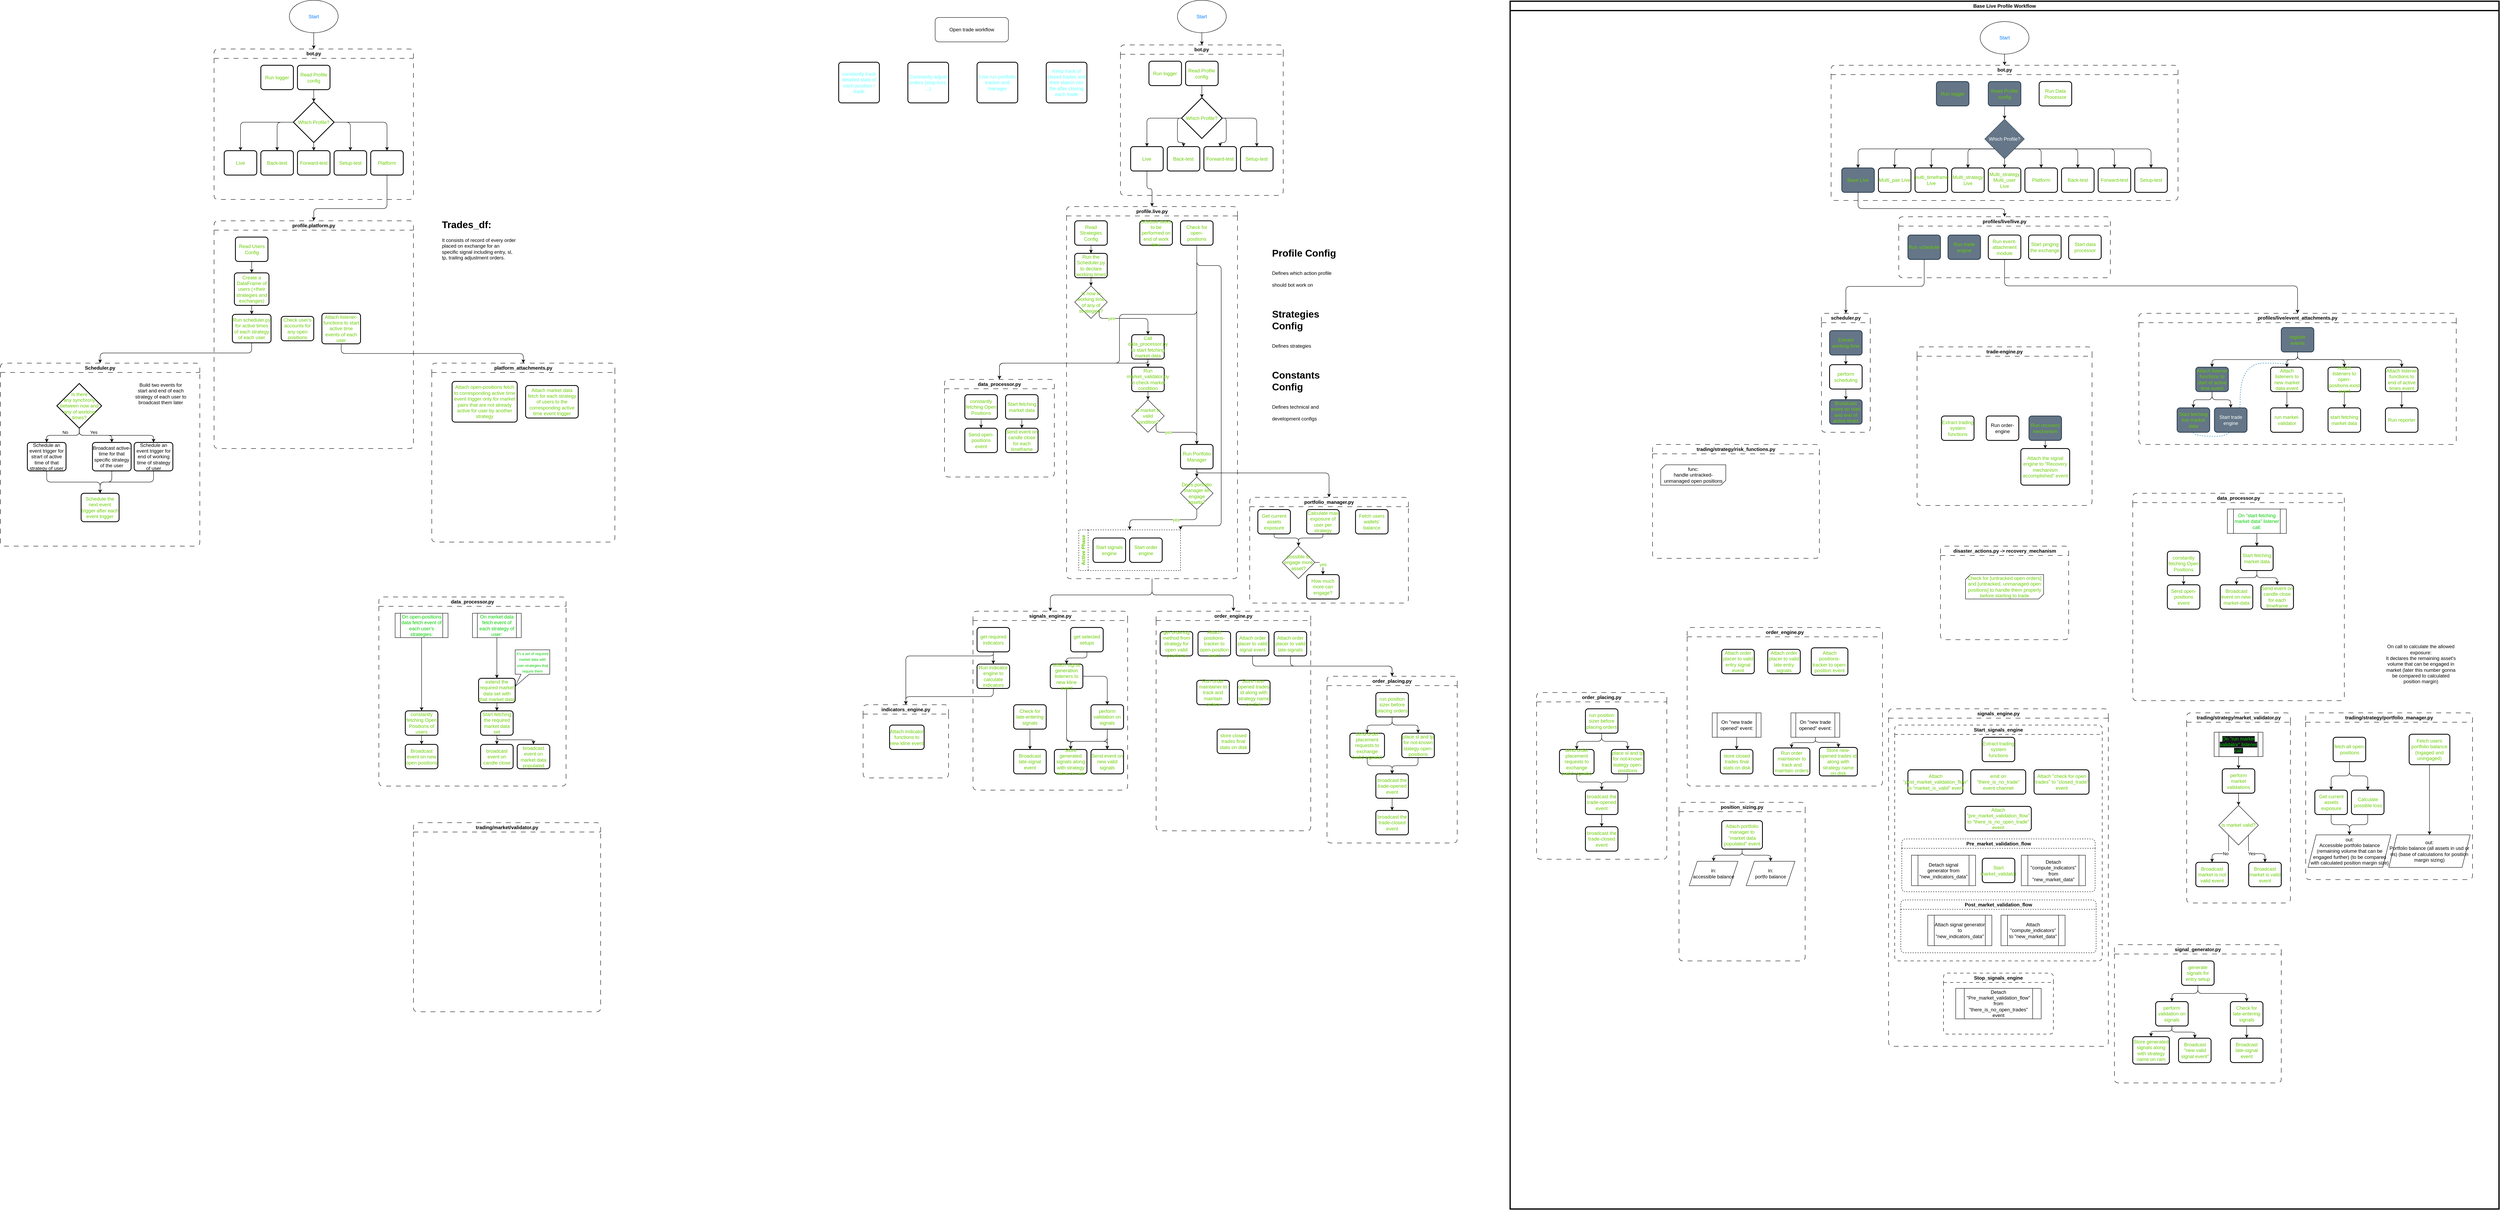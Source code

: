 <mxfile>
    <diagram id="2hrEDhwtY0BgSdLxk32c" name="Page-1">
        <mxGraphModel dx="5739" dy="1399" grid="1" gridSize="10" guides="1" tooltips="1" connect="1" arrows="1" fold="1" page="0" pageScale="1" pageWidth="1169" pageHeight="827" math="0" shadow="0">
            <root>
                <mxCell id="0"/>
                <mxCell id="1" parent="0"/>
                <mxCell id="21" value="constantly track detailed stats of each position / trade" style="rounded=1;whiteSpace=wrap;html=1;absoluteArcSize=1;arcSize=14;strokeWidth=2;fontColor=#66FFFF;" parent="1" vertex="1">
                    <mxGeometry x="-2340" y="-10" width="100" height="100" as="geometry"/>
                </mxCell>
                <mxCell id="22" value="Open trade workflow" style="rounded=1;whiteSpace=wrap;html=1;" parent="1" vertex="1">
                    <mxGeometry x="-2103" y="-120" width="180" height="60" as="geometry"/>
                </mxCell>
                <mxCell id="23" value="Constantly adjust orders (stop-loss, ...)" style="rounded=1;whiteSpace=wrap;html=1;absoluteArcSize=1;arcSize=14;strokeWidth=2;fontColor=#66FFFF;" parent="1" vertex="1">
                    <mxGeometry x="-2170" y="-10" width="100" height="100" as="geometry"/>
                </mxCell>
                <mxCell id="24" value="Live run portfolio tracker and manager" style="rounded=1;whiteSpace=wrap;html=1;absoluteArcSize=1;arcSize=14;strokeWidth=2;fontColor=#66FFFF;" parent="1" vertex="1">
                    <mxGeometry x="-2000" y="-10" width="100" height="100" as="geometry"/>
                </mxCell>
                <mxCell id="25" value="Keep track of clesed trades and their statsin csv file after closing each trade" style="rounded=1;whiteSpace=wrap;html=1;absoluteArcSize=1;arcSize=14;strokeWidth=2;fontColor=#66FFFF;" parent="1" vertex="1">
                    <mxGeometry x="-1830" y="-10" width="100" height="100" as="geometry"/>
                </mxCell>
                <mxCell id="43" style="edgeStyle=none;html=1;exitX=0.5;exitY=1;exitDx=0;exitDy=0;entryX=0.5;entryY=0;entryDx=0;entryDy=0;" parent="1" source="38" target="42" edge="1">
                    <mxGeometry relative="1" as="geometry"/>
                </mxCell>
                <mxCell id="38" value="&lt;font color=&quot;#007fff&quot;&gt;Start&lt;/font&gt;" style="ellipse;whiteSpace=wrap;html=1;" parent="1" vertex="1">
                    <mxGeometry x="-1507.56" y="-162.5" width="120" height="80" as="geometry"/>
                </mxCell>
                <mxCell id="39" value="&lt;h1&gt;&lt;span style=&quot;background-color: initial;&quot;&gt;Profile Config&lt;/span&gt;&lt;/h1&gt;&lt;h1&gt;&lt;span style=&quot;background-color: initial; font-size: 12px; font-weight: normal;&quot;&gt;Defines which action profile should bot work on&lt;/span&gt;&lt;br&gt;&lt;/h1&gt;" style="text;html=1;strokeColor=none;fillColor=none;spacing=5;spacingTop=-20;whiteSpace=wrap;overflow=hidden;rounded=0;" parent="1" vertex="1">
                    <mxGeometry x="-1280" y="440" width="180" height="130" as="geometry"/>
                </mxCell>
                <mxCell id="40" value="&lt;h1&gt;&lt;span style=&quot;background-color: initial;&quot;&gt;Strategies Config&lt;/span&gt;&lt;/h1&gt;&lt;h1&gt;&lt;span style=&quot;background-color: initial; font-size: 12px; font-weight: normal;&quot;&gt;Defines strategies&lt;/span&gt;&lt;br&gt;&lt;/h1&gt;" style="text;html=1;strokeColor=none;fillColor=none;spacing=5;spacingTop=-20;whiteSpace=wrap;overflow=hidden;rounded=0;" parent="1" vertex="1">
                    <mxGeometry x="-1280" y="590" width="180" height="130" as="geometry"/>
                </mxCell>
                <mxCell id="41" value="&lt;h1&gt;&lt;span style=&quot;background-color: initial;&quot;&gt;Constants Config&lt;/span&gt;&lt;/h1&gt;&lt;h1&gt;&lt;span style=&quot;background-color: initial; font-size: 12px; font-weight: normal;&quot;&gt;Defines technical and development configs&lt;/span&gt;&lt;br&gt;&lt;/h1&gt;" style="text;html=1;strokeColor=none;fillColor=none;spacing=5;spacingTop=-20;whiteSpace=wrap;overflow=hidden;rounded=0;" parent="1" vertex="1">
                    <mxGeometry x="-1280" y="740" width="160" height="140" as="geometry"/>
                </mxCell>
                <mxCell id="42" value="bot.py" style="swimlane;whiteSpace=wrap;html=1;rounded=1;dashed=1;dashPattern=12 12;" parent="1" vertex="1">
                    <mxGeometry x="-1647.56" y="-52.5" width="400" height="370" as="geometry">
                        <mxRectangle x="-740" y="-70" width="80" height="30" as="alternateBounds"/>
                    </mxGeometry>
                </mxCell>
                <mxCell id="54" style="edgeStyle=orthogonalEdgeStyle;html=1;exitX=0.5;exitY=1;exitDx=0;exitDy=0;entryX=0.5;entryY=0;entryDx=0;entryDy=0;entryPerimeter=0;fontColor=#66CC00;" parent="42" source="44" target="45" edge="1">
                    <mxGeometry relative="1" as="geometry">
                        <mxPoint x="200" y="120" as="sourcePoint"/>
                    </mxGeometry>
                </mxCell>
                <mxCell id="44" value="&lt;font color=&quot;#66cc00&quot;&gt;Read Profile config&lt;/font&gt;" style="rounded=1;whiteSpace=wrap;html=1;absoluteArcSize=1;arcSize=14;strokeWidth=2;" parent="42" vertex="1">
                    <mxGeometry x="160" y="40" width="80" height="60" as="geometry"/>
                </mxCell>
                <mxCell id="45" value="Which Profile?" style="strokeWidth=2;html=1;shape=mxgraph.flowchart.decision;whiteSpace=wrap;fontColor=#66CC00;" parent="42" vertex="1">
                    <mxGeometry x="150" y="130" width="100" height="100" as="geometry"/>
                </mxCell>
                <mxCell id="46" value="&lt;font color=&quot;#66cc00&quot;&gt;Live&lt;/font&gt;" style="rounded=1;whiteSpace=wrap;html=1;absoluteArcSize=1;arcSize=14;strokeWidth=2;" parent="42" vertex="1">
                    <mxGeometry x="25" y="250" width="80" height="60" as="geometry"/>
                </mxCell>
                <mxCell id="53" style="edgeStyle=orthogonalEdgeStyle;html=1;exitX=0;exitY=0.5;exitDx=0;exitDy=0;exitPerimeter=0;entryX=0.5;entryY=0;entryDx=0;entryDy=0;fontColor=#66CC00;" parent="42" source="45" target="46" edge="1">
                    <mxGeometry relative="1" as="geometry"/>
                </mxCell>
                <mxCell id="47" value="&lt;font color=&quot;#66cc00&quot;&gt;Back-test&lt;/font&gt;" style="rounded=1;whiteSpace=wrap;html=1;absoluteArcSize=1;arcSize=14;strokeWidth=2;" parent="42" vertex="1">
                    <mxGeometry x="115" y="250" width="80" height="60" as="geometry"/>
                </mxCell>
                <mxCell id="52" style="edgeStyle=orthogonalEdgeStyle;html=1;exitX=0;exitY=0.5;exitDx=0;exitDy=0;exitPerimeter=0;entryX=0.5;entryY=0;entryDx=0;entryDy=0;fontColor=#66CC00;" parent="42" source="45" target="47" edge="1">
                    <mxGeometry relative="1" as="geometry"/>
                </mxCell>
                <mxCell id="48" value="&lt;font color=&quot;#66cc00&quot;&gt;Forward-test&lt;/font&gt;" style="rounded=1;whiteSpace=wrap;html=1;absoluteArcSize=1;arcSize=14;strokeWidth=2;" parent="42" vertex="1">
                    <mxGeometry x="205" y="250" width="80" height="60" as="geometry"/>
                </mxCell>
                <mxCell id="51" style="edgeStyle=orthogonalEdgeStyle;html=1;exitX=1;exitY=0.5;exitDx=0;exitDy=0;exitPerimeter=0;entryX=0.5;entryY=0;entryDx=0;entryDy=0;fontColor=#66CC00;" parent="42" source="45" target="48" edge="1">
                    <mxGeometry relative="1" as="geometry"/>
                </mxCell>
                <mxCell id="49" value="&lt;font color=&quot;#66cc00&quot;&gt;Setup-test&lt;/font&gt;" style="rounded=1;whiteSpace=wrap;html=1;absoluteArcSize=1;arcSize=14;strokeWidth=2;" parent="42" vertex="1">
                    <mxGeometry x="295" y="250" width="80" height="60" as="geometry"/>
                </mxCell>
                <mxCell id="50" style="edgeStyle=orthogonalEdgeStyle;html=1;exitX=1;exitY=0.5;exitDx=0;exitDy=0;exitPerimeter=0;entryX=0.5;entryY=0;entryDx=0;entryDy=0;fontColor=#66CC00;" parent="42" source="45" target="49" edge="1">
                    <mxGeometry relative="1" as="geometry"/>
                </mxCell>
                <mxCell id="72" value="&lt;font color=&quot;#66cc00&quot;&gt;Run logger&lt;/font&gt;" style="rounded=1;whiteSpace=wrap;html=1;absoluteArcSize=1;arcSize=14;strokeWidth=2;" parent="42" vertex="1">
                    <mxGeometry x="70" y="40" width="80" height="60" as="geometry"/>
                </mxCell>
                <mxCell id="55" value="profile.live.py" style="swimlane;whiteSpace=wrap;html=1;rounded=1;dashed=1;dashPattern=12 12;" parent="1" vertex="1">
                    <mxGeometry x="-1780" y="345" width="420" height="915" as="geometry">
                        <mxRectangle x="-740" y="-70" width="80" height="30" as="alternateBounds"/>
                    </mxGeometry>
                </mxCell>
                <mxCell id="87" style="edgeStyle=orthogonalEdgeStyle;html=1;exitX=0.5;exitY=1;exitDx=0;exitDy=0;entryX=0.5;entryY=0;entryDx=0;entryDy=0;fontColor=#66CC00;" parent="55" source="57" target="206" edge="1">
                    <mxGeometry relative="1" as="geometry">
                        <mxPoint x="332.43" y="172.5" as="targetPoint"/>
                    </mxGeometry>
                </mxCell>
                <mxCell id="57" value="&lt;font color=&quot;#66cc00&quot;&gt;Read Strategies Config&lt;/font&gt;" style="rounded=1;whiteSpace=wrap;html=1;absoluteArcSize=1;arcSize=14;strokeWidth=2;" parent="55" vertex="1">
                    <mxGeometry x="20.0" y="35" width="80" height="60" as="geometry"/>
                </mxCell>
                <mxCell id="84" style="edgeStyle=orthogonalEdgeStyle;html=1;exitX=0.5;exitY=1;exitDx=0;exitDy=0;entryX=0.5;entryY=0;entryDx=0;entryDy=0;fontColor=#66CC00;" parent="55" source="67" target="83" edge="1">
                    <mxGeometry relative="1" as="geometry"/>
                </mxCell>
                <mxCell id="67" value="&lt;font color=&quot;#66cc00&quot;&gt;Run Portfolio Manager&lt;/font&gt;" style="rounded=1;whiteSpace=wrap;html=1;absoluteArcSize=1;arcSize=14;strokeWidth=2;" parent="55" vertex="1">
                    <mxGeometry x="280.0" y="585" width="80" height="60" as="geometry"/>
                </mxCell>
                <mxCell id="85" style="edgeStyle=orthogonalEdgeStyle;html=1;exitX=0.5;exitY=1;exitDx=0;exitDy=0;entryX=0.5;entryY=0;entryDx=0;entryDy=0;fontColor=#66CC00;" parent="55" source="70" target="74" edge="1">
                    <mxGeometry relative="1" as="geometry"/>
                </mxCell>
                <mxCell id="70" value="&lt;font color=&quot;#66cc00&quot;&gt;Call data_processor.py to start fetching market data&lt;/font&gt;" style="rounded=1;whiteSpace=wrap;html=1;absoluteArcSize=1;arcSize=14;strokeWidth=2;" parent="55" vertex="1">
                    <mxGeometry x="160.0" y="315" width="80" height="60" as="geometry"/>
                </mxCell>
                <mxCell id="77" style="edgeStyle=orthogonalEdgeStyle;html=1;exitX=0.5;exitY=1;exitDx=0;exitDy=0;entryX=0.5;entryY=0;entryDx=0;entryDy=0;fontColor=#66CC00;" parent="55" source="74" target="76" edge="1">
                    <mxGeometry relative="1" as="geometry"/>
                </mxCell>
                <mxCell id="76" value="Is market in valid condition?" style="rhombus;whiteSpace=wrap;html=1;rounded=0;shadow=0;glass=0;sketch=0;fillStyle=auto;fontColor=#66CC00;gradientColor=none;" parent="55" vertex="1">
                    <mxGeometry x="160.0" y="475" width="80" height="80" as="geometry"/>
                </mxCell>
                <mxCell id="79" value="&lt;font color=&quot;#66cc00&quot;&gt;Check for open-positions&lt;/font&gt;" style="rounded=1;whiteSpace=wrap;html=1;absoluteArcSize=1;arcSize=14;strokeWidth=2;" parent="55" vertex="1">
                    <mxGeometry x="280.0" y="35" width="80" height="60" as="geometry"/>
                </mxCell>
                <mxCell id="213" value="yes" style="edgeStyle=orthogonalEdgeStyle;html=1;exitX=0.5;exitY=1;exitDx=0;exitDy=0;entryX=0.5;entryY=0;entryDx=0;entryDy=0;fontColor=#66CC00;" parent="55" source="83" target="129" edge="1">
                    <mxGeometry x="-0.2" y="-10" relative="1" as="geometry">
                        <mxPoint x="10" y="10" as="offset"/>
                    </mxGeometry>
                </mxCell>
                <mxCell id="83" value="Does portfolio manager let engage assets?" style="rhombus;whiteSpace=wrap;html=1;rounded=0;shadow=0;glass=0;sketch=0;fillStyle=auto;fontColor=#66CC00;gradientColor=none;" parent="55" vertex="1">
                    <mxGeometry x="280.0" y="665" width="80" height="80" as="geometry"/>
                </mxCell>
                <mxCell id="82" style="edgeStyle=orthogonalEdgeStyle;html=1;exitX=0.5;exitY=1;exitDx=0;exitDy=0;fontColor=#66CC00;entryX=0.5;entryY=0;entryDx=0;entryDy=0;" parent="55" source="79" target="67" edge="1">
                    <mxGeometry relative="1" as="geometry">
                        <mxPoint x="52.44" y="142.5" as="targetPoint"/>
                    </mxGeometry>
                </mxCell>
                <mxCell id="129" value="Active Phase" style="swimlane;horizontal=0;whiteSpace=wrap;html=1;rounded=0;shadow=0;glass=0;sketch=0;fillStyle=auto;fontColor=#66CC00;gradientColor=none;dashed=1;" parent="55" vertex="1">
                    <mxGeometry x="30" y="795" width="250" height="100" as="geometry">
                        <mxRectangle x="132.44" y="382.5" width="40" height="110" as="alternateBounds"/>
                    </mxGeometry>
                </mxCell>
                <mxCell id="97" value="&lt;font color=&quot;#66cc00&quot;&gt;Start signals engine&lt;/font&gt;" style="rounded=1;whiteSpace=wrap;html=1;absoluteArcSize=1;arcSize=14;strokeWidth=2;" parent="129" vertex="1">
                    <mxGeometry x="35" y="20" width="80" height="60" as="geometry"/>
                </mxCell>
                <mxCell id="126" value="&lt;font color=&quot;#66cc00&quot;&gt;Start order engine&lt;/font&gt;" style="rounded=1;whiteSpace=wrap;html=1;absoluteArcSize=1;arcSize=14;strokeWidth=2;" parent="129" vertex="1">
                    <mxGeometry x="125" y="20" width="80" height="60" as="geometry"/>
                </mxCell>
                <mxCell id="130" style="edgeStyle=orthogonalEdgeStyle;html=1;exitX=0.5;exitY=1;exitDx=0;exitDy=0;fontColor=#66CC00;entryX=1;entryY=0;entryDx=0;entryDy=0;" parent="55" source="79" target="129" edge="1">
                    <mxGeometry relative="1" as="geometry">
                        <mxPoint x="162.44" y="362.5" as="targetPoint"/>
                        <Array as="points">
                            <mxPoint x="320" y="145"/>
                            <mxPoint x="380" y="145"/>
                            <mxPoint x="380" y="785"/>
                            <mxPoint x="280" y="785"/>
                        </Array>
                    </mxGeometry>
                </mxCell>
                <mxCell id="206" value="&lt;font color=&quot;#66cc00&quot;&gt;Run the Scheduler.py to declare working times&lt;/font&gt;" style="rounded=1;whiteSpace=wrap;html=1;absoluteArcSize=1;arcSize=14;strokeWidth=2;" parent="55" vertex="1">
                    <mxGeometry x="20" y="115" width="80" height="60" as="geometry"/>
                </mxCell>
                <mxCell id="211" value="yes" style="edgeStyle=orthogonalEdgeStyle;html=1;exitX=1;exitY=1;exitDx=0;exitDy=0;entryX=0.5;entryY=0;entryDx=0;entryDy=0;fontColor=#66CC00;" parent="55" source="207" target="70" edge="1">
                    <mxGeometry x="-0.444" relative="1" as="geometry">
                        <Array as="points">
                            <mxPoint x="80" y="275"/>
                            <mxPoint x="200" y="275"/>
                        </Array>
                        <mxPoint as="offset"/>
                    </mxGeometry>
                </mxCell>
                <mxCell id="207" value="Is now in working time of any of strategies?" style="rhombus;whiteSpace=wrap;html=1;rounded=0;shadow=0;glass=0;sketch=0;fillStyle=auto;fontColor=#66CC00;gradientColor=none;" parent="55" vertex="1">
                    <mxGeometry x="20" y="195" width="80" height="80" as="geometry"/>
                </mxCell>
                <mxCell id="205" style="edgeStyle=orthogonalEdgeStyle;html=1;exitX=0.5;exitY=1;exitDx=0;exitDy=0;entryX=0.5;entryY=0;entryDx=0;entryDy=0;fontColor=#66CC00;" parent="55" source="206" target="207" edge="1">
                    <mxGeometry relative="1" as="geometry"/>
                </mxCell>
                <mxCell id="74" value="&lt;font color=&quot;#66cc00&quot;&gt;Run market_validator.py to check market condition&lt;/font&gt;" style="rounded=1;whiteSpace=wrap;html=1;absoluteArcSize=1;arcSize=14;strokeWidth=2;" parent="55" vertex="1">
                    <mxGeometry x="160.0" y="395" width="80" height="60" as="geometry"/>
                </mxCell>
                <mxCell id="222" value="&lt;font color=&quot;#66cc00&quot;&gt;Scedule tasks to be performed on end of work time&lt;/font&gt;" style="rounded=1;whiteSpace=wrap;html=1;absoluteArcSize=1;arcSize=14;strokeWidth=2;" parent="55" vertex="1">
                    <mxGeometry x="180" y="35" width="80" height="60" as="geometry"/>
                </mxCell>
                <mxCell id="78" style="edgeStyle=orthogonalEdgeStyle;html=1;exitX=0.5;exitY=1;exitDx=0;exitDy=0;entryX=0.5;entryY=0;entryDx=0;entryDy=0;fontColor=#66CC00;" parent="1" source="46" target="55" edge="1">
                    <mxGeometry relative="1" as="geometry"/>
                </mxCell>
                <mxCell id="101" value="data_processor.py" style="swimlane;whiteSpace=wrap;html=1;rounded=1;dashed=1;dashPattern=12 12;" parent="1" vertex="1">
                    <mxGeometry x="-2080" y="770" width="270" height="240" as="geometry">
                        <mxRectangle x="-1050" y="500" width="80" height="30" as="alternateBounds"/>
                    </mxGeometry>
                </mxCell>
                <mxCell id="176" style="edgeStyle=orthogonalEdgeStyle;html=1;exitX=0.5;exitY=1;exitDx=0;exitDy=0;entryX=0.5;entryY=0;entryDx=0;entryDy=0;fontColor=#66CC00;" parent="101" source="111" target="95" edge="1">
                    <mxGeometry relative="1" as="geometry"/>
                </mxCell>
                <mxCell id="111" value="&lt;font color=&quot;#66cc00&quot;&gt;Start fetching market data&lt;/font&gt;" style="rounded=1;whiteSpace=wrap;html=1;absoluteArcSize=1;arcSize=14;strokeWidth=2;" parent="101" vertex="1">
                    <mxGeometry x="150" y="37.5" width="80" height="60" as="geometry"/>
                </mxCell>
                <mxCell id="95" value="&lt;font color=&quot;#66cc00&quot;&gt;Send event on candle close for each timeframe&lt;/font&gt;" style="rounded=1;whiteSpace=wrap;html=1;absoluteArcSize=1;arcSize=14;strokeWidth=2;" parent="101" vertex="1">
                    <mxGeometry x="150" y="120" width="80" height="60" as="geometry"/>
                </mxCell>
                <mxCell id="194" style="edgeStyle=orthogonalEdgeStyle;html=1;exitX=0.5;exitY=1;exitDx=0;exitDy=0;entryX=0.5;entryY=0;entryDx=0;entryDy=0;fontColor=#66CC00;" parent="101" source="153" target="193" edge="1">
                    <mxGeometry relative="1" as="geometry"/>
                </mxCell>
                <mxCell id="153" value="&lt;font color=&quot;#66cc00&quot;&gt;constantly fetching Open Positions&lt;/font&gt;" style="rounded=1;whiteSpace=wrap;html=1;absoluteArcSize=1;arcSize=14;strokeWidth=2;" parent="101" vertex="1">
                    <mxGeometry x="50" y="37.5" width="80" height="60" as="geometry"/>
                </mxCell>
                <mxCell id="193" value="&lt;font color=&quot;#66cc00&quot;&gt;Send open-positions event&lt;/font&gt;" style="rounded=1;whiteSpace=wrap;html=1;absoluteArcSize=1;arcSize=14;strokeWidth=2;" parent="101" vertex="1">
                    <mxGeometry x="50" y="120" width="80" height="60" as="geometry"/>
                </mxCell>
                <mxCell id="138" value="signals_engine.py" style="swimlane;whiteSpace=wrap;html=1;rounded=1;dashed=1;dashPattern=12 12;" parent="1" vertex="1">
                    <mxGeometry x="-2010" y="1340" width="380" height="440" as="geometry">
                        <mxRectangle x="-740" y="-70" width="80" height="30" as="alternateBounds"/>
                    </mxGeometry>
                </mxCell>
                <mxCell id="165" style="edgeStyle=orthogonalEdgeStyle;html=1;exitX=0.5;exitY=1;exitDx=0;exitDy=0;entryX=0.5;entryY=0;entryDx=0;entryDy=0;fontColor=#66CC00;" parent="138" source="89" target="96" edge="1">
                    <mxGeometry relative="1" as="geometry"/>
                </mxCell>
                <mxCell id="89" value="&lt;font color=&quot;#66cc00&quot;&gt;get selected setups&lt;/font&gt;" style="rounded=1;whiteSpace=wrap;html=1;absoluteArcSize=1;arcSize=14;strokeWidth=2;" parent="138" vertex="1">
                    <mxGeometry x="240" y="40" width="80" height="60" as="geometry"/>
                </mxCell>
                <mxCell id="94" value="&lt;font color=&quot;#66cc00&quot;&gt;Send event on new valid signals&lt;/font&gt;" style="rounded=1;whiteSpace=wrap;html=1;absoluteArcSize=1;arcSize=14;strokeWidth=2;" parent="138" vertex="1">
                    <mxGeometry x="290" y="340" width="80" height="60" as="geometry"/>
                </mxCell>
                <mxCell id="166" style="edgeStyle=orthogonalEdgeStyle;html=1;exitX=0.5;exitY=1;exitDx=0;exitDy=0;entryX=0.5;entryY=0;entryDx=0;entryDy=0;fontColor=#66CC00;" parent="138" source="96" target="94" edge="1">
                    <mxGeometry relative="1" as="geometry">
                        <Array as="points">
                            <mxPoint x="230" y="320"/>
                            <mxPoint x="330" y="320"/>
                        </Array>
                    </mxGeometry>
                </mxCell>
                <mxCell id="203" style="edgeStyle=orthogonalEdgeStyle;html=1;exitX=1;exitY=0.5;exitDx=0;exitDy=0;entryX=0.5;entryY=0;entryDx=0;entryDy=0;fontColor=#66CC00;" parent="138" source="96" target="173" edge="1">
                    <mxGeometry relative="1" as="geometry"/>
                </mxCell>
                <mxCell id="220" style="edgeStyle=orthogonalEdgeStyle;html=1;exitX=0.5;exitY=1;exitDx=0;exitDy=0;entryX=0.5;entryY=0;entryDx=0;entryDy=0;fontColor=#66CC00;" parent="138" source="96" target="219" edge="1">
                    <mxGeometry relative="1" as="geometry">
                        <Array as="points">
                            <mxPoint x="230" y="320"/>
                            <mxPoint x="240" y="320"/>
                        </Array>
                    </mxGeometry>
                </mxCell>
                <mxCell id="96" value="&lt;font color=&quot;#66cc00&quot;&gt;attach signal generation listeners to new kline event&lt;/font&gt;" style="rounded=1;whiteSpace=wrap;html=1;absoluteArcSize=1;arcSize=14;strokeWidth=2;" parent="138" vertex="1">
                    <mxGeometry x="190" y="130" width="80" height="60" as="geometry"/>
                </mxCell>
                <mxCell id="164" style="edgeStyle=orthogonalEdgeStyle;html=1;exitX=0.5;exitY=1;exitDx=0;exitDy=0;entryX=0.5;entryY=0;entryDx=0;entryDy=0;fontColor=#66CC00;" parent="138" source="141" target="143" edge="1">
                    <mxGeometry relative="1" as="geometry"/>
                </mxCell>
                <mxCell id="141" value="&lt;font color=&quot;#66cc00&quot;&gt;get required indicators&lt;/font&gt;" style="rounded=1;whiteSpace=wrap;html=1;absoluteArcSize=1;arcSize=14;strokeWidth=2;" parent="138" vertex="1">
                    <mxGeometry x="10" y="40" width="80" height="60" as="geometry"/>
                </mxCell>
                <mxCell id="143" value="&lt;font color=&quot;#66cc00&quot;&gt;Run indicator engine to calculate indicators&lt;/font&gt;" style="rounded=1;whiteSpace=wrap;html=1;absoluteArcSize=1;arcSize=14;strokeWidth=2;" parent="138" vertex="1">
                    <mxGeometry x="10" y="130" width="80" height="60" as="geometry"/>
                </mxCell>
                <mxCell id="204" style="edgeStyle=orthogonalEdgeStyle;html=1;exitX=0.5;exitY=1;exitDx=0;exitDy=0;entryX=0.5;entryY=0;entryDx=0;entryDy=0;fontColor=#66CC00;" parent="138" source="173" target="94" edge="1">
                    <mxGeometry relative="1" as="geometry">
                        <Array as="points">
                            <mxPoint x="330" y="330"/>
                            <mxPoint x="330" y="330"/>
                        </Array>
                    </mxGeometry>
                </mxCell>
                <mxCell id="173" value="&lt;font color=&quot;#66cc00&quot;&gt;perform validation on signals&lt;/font&gt;" style="rounded=1;whiteSpace=wrap;html=1;absoluteArcSize=1;arcSize=14;strokeWidth=2;" parent="138" vertex="1">
                    <mxGeometry x="290" y="230" width="80" height="60" as="geometry"/>
                </mxCell>
                <mxCell id="200" style="edgeStyle=orthogonalEdgeStyle;html=1;exitX=0.5;exitY=1;exitDx=0;exitDy=0;entryX=0.5;entryY=0;entryDx=0;entryDy=0;fontColor=#66CC00;" parent="138" source="198" target="199" edge="1">
                    <mxGeometry relative="1" as="geometry"/>
                </mxCell>
                <mxCell id="198" value="&lt;font color=&quot;#66cc00&quot;&gt;Check for late-entering signals&lt;/font&gt;" style="rounded=1;whiteSpace=wrap;html=1;absoluteArcSize=1;arcSize=14;strokeWidth=2;" parent="138" vertex="1">
                    <mxGeometry x="100" y="230" width="80" height="60" as="geometry"/>
                </mxCell>
                <mxCell id="199" value="&lt;font color=&quot;#66cc00&quot;&gt;Broadcast late-signal event&lt;/font&gt;" style="rounded=1;whiteSpace=wrap;html=1;absoluteArcSize=1;arcSize=14;strokeWidth=2;" parent="138" vertex="1">
                    <mxGeometry x="100" y="340" width="80" height="60" as="geometry"/>
                </mxCell>
                <mxCell id="219" value="&lt;font color=&quot;#66cc00&quot;&gt;Store generated signals along with strategy name on ram&lt;/font&gt;" style="rounded=1;whiteSpace=wrap;html=1;absoluteArcSize=1;arcSize=14;strokeWidth=2;" parent="138" vertex="1">
                    <mxGeometry x="200" y="340" width="80" height="60" as="geometry"/>
                </mxCell>
                <mxCell id="144" value="indicators_engine.py" style="swimlane;whiteSpace=wrap;html=1;rounded=1;dashed=1;dashPattern=12 12;" parent="1" vertex="1">
                    <mxGeometry x="-2280" y="1570" width="210" height="180" as="geometry">
                        <mxRectangle x="-740" y="-70" width="80" height="30" as="alternateBounds"/>
                    </mxGeometry>
                </mxCell>
                <mxCell id="145" value="&lt;font color=&quot;#66cc00&quot;&gt;Attach indicator functions to new kline event&lt;/font&gt;" style="rounded=1;whiteSpace=wrap;html=1;absoluteArcSize=1;arcSize=14;strokeWidth=2;" parent="144" vertex="1">
                    <mxGeometry x="65" y="50" width="85" height="60" as="geometry"/>
                </mxCell>
                <mxCell id="154" value="portfolio_manager.py" style="swimlane;whiteSpace=wrap;html=1;rounded=1;dashed=1;dashPattern=12 12;" parent="1" vertex="1">
                    <mxGeometry x="-1330" y="1060" width="390" height="260" as="geometry">
                        <mxRectangle x="-740" y="-70" width="80" height="30" as="alternateBounds"/>
                    </mxGeometry>
                </mxCell>
                <mxCell id="158" value="&lt;font color=&quot;#66cc00&quot;&gt;Get current assets exposure&lt;/font&gt;" style="rounded=1;whiteSpace=wrap;html=1;absoluteArcSize=1;arcSize=14;strokeWidth=2;" parent="154" vertex="1">
                    <mxGeometry x="20" y="30" width="80" height="60" as="geometry"/>
                </mxCell>
                <mxCell id="171" style="edgeStyle=orthogonalEdgeStyle;html=1;exitX=0.5;exitY=1;exitDx=0;exitDy=0;entryX=0.5;entryY=0;entryDx=0;entryDy=0;fontColor=#66CC00;" parent="154" source="167" target="168" edge="1">
                    <mxGeometry relative="1" as="geometry">
                        <mxPoint x="120" y="110.0" as="targetPoint"/>
                        <Array as="points">
                            <mxPoint x="180" y="100"/>
                            <mxPoint x="120" y="100"/>
                        </Array>
                    </mxGeometry>
                </mxCell>
                <mxCell id="167" value="&lt;font color=&quot;#66cc00&quot;&gt;Calculate max exposure of user per strategy&lt;/font&gt;" style="rounded=1;whiteSpace=wrap;html=1;absoluteArcSize=1;arcSize=14;strokeWidth=2;" parent="154" vertex="1">
                    <mxGeometry x="140" y="30" width="80" height="60" as="geometry"/>
                </mxCell>
                <mxCell id="170" value="yes" style="edgeStyle=orthogonalEdgeStyle;html=1;exitX=1;exitY=0.5;exitDx=0;exitDy=0;entryX=0.5;entryY=0;entryDx=0;entryDy=0;fontColor=#66CC00;" parent="154" source="168" target="169" edge="1">
                    <mxGeometry relative="1" as="geometry"/>
                </mxCell>
                <mxCell id="168" value="possible to engage more asset?" style="rhombus;whiteSpace=wrap;html=1;rounded=0;shadow=0;glass=0;sketch=0;fillStyle=auto;fontColor=#66CC00;gradientColor=none;" parent="154" vertex="1">
                    <mxGeometry x="80" y="120" width="80" height="80" as="geometry"/>
                </mxCell>
                <mxCell id="169" value="&lt;font color=&quot;#66cc00&quot;&gt;How much more can engage?&lt;/font&gt;" style="rounded=1;whiteSpace=wrap;html=1;absoluteArcSize=1;arcSize=14;strokeWidth=2;" parent="154" vertex="1">
                    <mxGeometry x="140" y="190" width="80" height="60" as="geometry"/>
                </mxCell>
                <mxCell id="172" style="edgeStyle=orthogonalEdgeStyle;html=1;exitX=0.5;exitY=1;exitDx=0;exitDy=0;fontColor=#66CC00;entryX=0.5;entryY=0;entryDx=0;entryDy=0;" parent="154" source="158" target="168" edge="1">
                    <mxGeometry relative="1" as="geometry">
                        <mxPoint x="120" y="110.0" as="targetPoint"/>
                        <Array as="points">
                            <mxPoint x="60" y="100"/>
                            <mxPoint x="120" y="100"/>
                        </Array>
                    </mxGeometry>
                </mxCell>
                <mxCell id="189" value="&lt;font color=&quot;#66cc00&quot;&gt;Fetch users wallets' balance&lt;/font&gt;" style="rounded=1;whiteSpace=wrap;html=1;absoluteArcSize=1;arcSize=14;strokeWidth=2;" parent="154" vertex="1">
                    <mxGeometry x="260" y="30" width="80" height="60" as="geometry"/>
                </mxCell>
                <mxCell id="162" style="edgeStyle=orthogonalEdgeStyle;html=1;exitX=0.5;exitY=1;exitDx=0;exitDy=0;entryX=0.5;entryY=0;entryDx=0;entryDy=0;fontColor=#66CC00;" parent="1" source="55" target="138" edge="1">
                    <mxGeometry relative="1" as="geometry">
                        <mxPoint x="-1557.57" y="1220" as="sourcePoint"/>
                        <Array as="points">
                            <mxPoint x="-1570" y="1300"/>
                            <mxPoint x="-1820" y="1300"/>
                        </Array>
                    </mxGeometry>
                </mxCell>
                <mxCell id="177" value="order_engine.py" style="swimlane;whiteSpace=wrap;html=1;rounded=1;dashed=1;dashPattern=12 12;" parent="1" vertex="1">
                    <mxGeometry x="-1560" y="1340" width="380" height="540" as="geometry">
                        <mxRectangle x="-740" y="-70" width="80" height="30" as="alternateBounds"/>
                    </mxGeometry>
                </mxCell>
                <mxCell id="192" value="&lt;span style=&quot;color: rgb(102, 204, 0);&quot;&gt;Attach order placer&amp;nbsp;to valid signal event&lt;/span&gt;" style="rounded=1;whiteSpace=wrap;html=1;absoluteArcSize=1;arcSize=14;strokeWidth=2;" parent="177" vertex="1">
                    <mxGeometry x="197" y="50" width="80" height="60" as="geometry"/>
                </mxCell>
                <mxCell id="195" value="&lt;span style=&quot;color: rgb(102, 204, 0);&quot;&gt;Attach positions-tracker to open-position event&lt;/span&gt;" style="rounded=1;whiteSpace=wrap;html=1;absoluteArcSize=1;arcSize=14;strokeWidth=2;" parent="177" vertex="1">
                    <mxGeometry x="103" y="50" width="80" height="60" as="geometry"/>
                </mxCell>
                <mxCell id="201" value="&lt;span style=&quot;color: rgb(102, 204, 0);&quot;&gt;Attach order placer&amp;nbsp;to valid late-signals&lt;/span&gt;" style="rounded=1;whiteSpace=wrap;html=1;absoluteArcSize=1;arcSize=14;strokeWidth=2;" parent="177" vertex="1">
                    <mxGeometry x="290" y="50" width="80" height="60" as="geometry"/>
                </mxCell>
                <mxCell id="223" value="&lt;font color=&quot;#66cc00&quot;&gt;Store new-opened trades id along with strategy name on disk&lt;/font&gt;" style="rounded=1;whiteSpace=wrap;html=1;absoluteArcSize=1;arcSize=14;strokeWidth=2;" parent="177" vertex="1">
                    <mxGeometry x="200" y="170" width="80" height="60" as="geometry"/>
                </mxCell>
                <mxCell id="225" value="&lt;span style=&quot;color: rgb(102, 204, 0);&quot;&gt;get ordering method from strategy for open valid positions&lt;/span&gt;" style="rounded=1;whiteSpace=wrap;html=1;absoluteArcSize=1;arcSize=14;strokeWidth=2;" parent="177" vertex="1">
                    <mxGeometry x="10" y="50" width="80" height="60" as="geometry"/>
                </mxCell>
                <mxCell id="230" value="&lt;span style=&quot;color: rgb(102, 204, 0);&quot;&gt;Run order maintainer to track and maintain orders&lt;/span&gt;" style="rounded=1;whiteSpace=wrap;html=1;absoluteArcSize=1;arcSize=14;strokeWidth=2;" parent="177" vertex="1">
                    <mxGeometry x="100" y="170" width="80" height="60" as="geometry"/>
                </mxCell>
                <mxCell id="232" value="&lt;span style=&quot;color: rgb(102, 204, 0);&quot;&gt;store closed trades final stats on disk&lt;/span&gt;" style="rounded=1;whiteSpace=wrap;html=1;absoluteArcSize=1;arcSize=14;strokeWidth=2;" parent="177" vertex="1">
                    <mxGeometry x="150" y="290" width="80" height="60" as="geometry"/>
                </mxCell>
                <mxCell id="188" style="edgeStyle=orthogonalEdgeStyle;html=1;exitX=0.5;exitY=1;exitDx=0;exitDy=0;fontColor=#66CC00;" parent="1" source="55" target="177" edge="1">
                    <mxGeometry relative="1" as="geometry">
                        <mxPoint x="-1467.57" y="1220" as="sourcePoint"/>
                        <Array as="points">
                            <mxPoint x="-1570" y="1300"/>
                            <mxPoint x="-1370" y="1300"/>
                        </Array>
                    </mxGeometry>
                </mxCell>
                <mxCell id="212" value="yes" style="edgeStyle=orthogonalEdgeStyle;html=1;exitX=1;exitY=1;exitDx=0;exitDy=0;fontColor=#66CC00;" parent="1" source="76" edge="1">
                    <mxGeometry x="-0.333" relative="1" as="geometry">
                        <mxPoint x="-1460" y="930" as="targetPoint"/>
                        <Array as="points">
                            <mxPoint x="-1560" y="900"/>
                            <mxPoint x="-1460" y="900"/>
                        </Array>
                        <mxPoint as="offset"/>
                    </mxGeometry>
                </mxCell>
                <mxCell id="216" style="edgeStyle=orthogonalEdgeStyle;html=1;exitX=0.5;exitY=1;exitDx=0;exitDy=0;entryX=0.5;entryY=0;entryDx=0;entryDy=0;fontColor=#66CC00;" parent="1" source="79" target="101" edge="1">
                    <mxGeometry relative="1" as="geometry">
                        <Array as="points">
                            <mxPoint x="-1460" y="610"/>
                            <mxPoint x="-1650" y="610"/>
                            <mxPoint x="-1650" y="730"/>
                            <mxPoint x="-1945" y="730"/>
                        </Array>
                    </mxGeometry>
                </mxCell>
                <mxCell id="217" style="edgeStyle=orthogonalEdgeStyle;html=1;exitX=0.5;exitY=1;exitDx=0;exitDy=0;fontColor=#66CC00;entryX=0.5;entryY=0;entryDx=0;entryDy=0;" parent="1" source="70" target="101" edge="1">
                    <mxGeometry relative="1" as="geometry">
                        <mxPoint x="-1920" y="690" as="targetPoint"/>
                        <Array as="points">
                            <mxPoint x="-1580" y="730"/>
                            <mxPoint x="-1945" y="730"/>
                        </Array>
                    </mxGeometry>
                </mxCell>
                <mxCell id="218" style="edgeStyle=orthogonalEdgeStyle;html=1;exitX=0.5;exitY=1;exitDx=0;exitDy=0;entryX=0.5;entryY=0;entryDx=0;entryDy=0;fontColor=#66CC00;" parent="1" source="67" target="154" edge="1">
                    <mxGeometry relative="1" as="geometry">
                        <Array as="points">
                            <mxPoint x="-1460" y="1000"/>
                            <mxPoint x="-1135" y="1000"/>
                        </Array>
                    </mxGeometry>
                </mxCell>
                <mxCell id="221" style="edgeStyle=orthogonalEdgeStyle;html=1;exitX=0.5;exitY=1;exitDx=0;exitDy=0;fontColor=#66CC00;" parent="1" source="173" edge="1">
                    <mxGeometry relative="1" as="geometry">
                        <mxPoint x="-1770" y="1680" as="targetPoint"/>
                        <Array as="points">
                            <mxPoint x="-1680" y="1660"/>
                            <mxPoint x="-1770" y="1660"/>
                        </Array>
                    </mxGeometry>
                </mxCell>
                <mxCell id="228" value="order_placing.py" style="swimlane;whiteSpace=wrap;html=1;rounded=1;dashed=1;dashPattern=12 12;" parent="1" vertex="1">
                    <mxGeometry x="-1140" y="1500" width="320" height="410" as="geometry">
                        <mxRectangle x="-740" y="-70" width="80" height="30" as="alternateBounds"/>
                    </mxGeometry>
                </mxCell>
                <mxCell id="229" value="&lt;font color=&quot;#66cc00&quot;&gt;send order placement requests to exchange (valid signals)&lt;/font&gt;" style="rounded=1;whiteSpace=wrap;html=1;absoluteArcSize=1;arcSize=14;strokeWidth=2;" parent="228" vertex="1">
                    <mxGeometry x="56.25" y="140" width="85" height="60" as="geometry"/>
                </mxCell>
                <mxCell id="236" style="edgeStyle=orthogonalEdgeStyle;html=1;exitX=0.5;exitY=1;exitDx=0;exitDy=0;entryX=0.5;entryY=0;entryDx=0;entryDy=0;fontColor=#66CC00;" parent="228" source="227" target="202" edge="1">
                    <mxGeometry relative="1" as="geometry"/>
                </mxCell>
                <mxCell id="237" style="edgeStyle=orthogonalEdgeStyle;html=1;exitX=0.5;exitY=1;exitDx=0;exitDy=0;entryX=0.5;entryY=0;entryDx=0;entryDy=0;fontColor=#66CC00;" parent="228" source="227" target="229" edge="1">
                    <mxGeometry relative="1" as="geometry"/>
                </mxCell>
                <mxCell id="227" value="&lt;font color=&quot;#66cc00&quot;&gt;run position sizer before placing orders&lt;/font&gt;" style="rounded=1;whiteSpace=wrap;html=1;absoluteArcSize=1;arcSize=14;strokeWidth=2;" parent="228" vertex="1">
                    <mxGeometry x="120" y="40" width="80" height="60" as="geometry"/>
                </mxCell>
                <mxCell id="240" style="edgeStyle=orthogonalEdgeStyle;html=1;exitX=0.5;exitY=1;exitDx=0;exitDy=0;entryX=0.5;entryY=0;entryDx=0;entryDy=0;fontColor=#66CC00;" parent="228" source="235" target="231" edge="1">
                    <mxGeometry relative="1" as="geometry"/>
                </mxCell>
                <mxCell id="235" value="&lt;span style=&quot;color: rgb(102, 204, 0);&quot;&gt;broadcast the trade-opened event&lt;/span&gt;" style="rounded=1;whiteSpace=wrap;html=1;absoluteArcSize=1;arcSize=14;strokeWidth=2;" parent="228" vertex="1">
                    <mxGeometry x="120" y="240" width="80" height="60" as="geometry"/>
                </mxCell>
                <mxCell id="238" style="edgeStyle=orthogonalEdgeStyle;html=1;exitX=0.5;exitY=1;exitDx=0;exitDy=0;entryX=0.5;entryY=0;entryDx=0;entryDy=0;fontColor=#66CC00;" parent="228" source="202" target="235" edge="1">
                    <mxGeometry relative="1" as="geometry"/>
                </mxCell>
                <mxCell id="202" value="&lt;font color=&quot;#66cc00&quot;&gt;place sl and tp for not-known stategy open-positions&lt;/font&gt;" style="rounded=1;whiteSpace=wrap;html=1;absoluteArcSize=1;arcSize=14;strokeWidth=2;" parent="228" vertex="1">
                    <mxGeometry x="183.75" y="140" width="80" height="60" as="geometry"/>
                </mxCell>
                <mxCell id="231" value="&lt;span style=&quot;color: rgb(102, 204, 0);&quot;&gt;broadcast the trade-closed event&lt;/span&gt;" style="rounded=1;whiteSpace=wrap;html=1;absoluteArcSize=1;arcSize=14;strokeWidth=2;" parent="228" vertex="1">
                    <mxGeometry x="120" y="330" width="80" height="60" as="geometry"/>
                </mxCell>
                <mxCell id="239" style="edgeStyle=orthogonalEdgeStyle;html=1;exitX=0.5;exitY=1;exitDx=0;exitDy=0;fontColor=#66CC00;entryX=0.5;entryY=0;entryDx=0;entryDy=0;" parent="228" source="229" target="235" edge="1">
                    <mxGeometry relative="1" as="geometry">
                        <mxPoint x="180" y="420" as="targetPoint"/>
                    </mxGeometry>
                </mxCell>
                <mxCell id="241" style="edgeStyle=orthogonalEdgeStyle;html=1;exitX=0.5;exitY=1;exitDx=0;exitDy=0;entryX=0.5;entryY=0;entryDx=0;entryDy=0;fontColor=#66CC00;" parent="1" source="201" target="228" edge="1">
                    <mxGeometry relative="1" as="geometry"/>
                </mxCell>
                <mxCell id="242" style="edgeStyle=orthogonalEdgeStyle;html=1;exitX=0.5;exitY=1;exitDx=0;exitDy=0;entryX=0.5;entryY=0;entryDx=0;entryDy=0;fontColor=#66CC00;" parent="1" source="192" target="228" edge="1">
                    <mxGeometry relative="1" as="geometry"/>
                </mxCell>
                <mxCell id="245" style="edgeStyle=none;html=1;exitX=0.5;exitY=1;exitDx=0;exitDy=0;entryX=0.5;entryY=0;entryDx=0;entryDy=0;" parent="1" source="246" target="247" edge="1">
                    <mxGeometry relative="1" as="geometry">
                        <mxPoint x="-3630" y="-52.5" as="targetPoint"/>
                    </mxGeometry>
                </mxCell>
                <mxCell id="246" value="&lt;font color=&quot;#007fff&quot;&gt;Start&lt;/font&gt;" style="ellipse;whiteSpace=wrap;html=1;" parent="1" vertex="1">
                    <mxGeometry x="-3690" y="-162.5" width="120" height="80" as="geometry"/>
                </mxCell>
                <mxCell id="247" value="bot.py" style="swimlane;whiteSpace=wrap;html=1;rounded=1;dashed=1;dashPattern=12 12;" parent="1" vertex="1">
                    <mxGeometry x="-3875" y="-42.5" width="490" height="370" as="geometry">
                        <mxRectangle x="-740" y="-70" width="80" height="30" as="alternateBounds"/>
                    </mxGeometry>
                </mxCell>
                <mxCell id="248" style="edgeStyle=orthogonalEdgeStyle;html=1;exitX=0.5;exitY=1;exitDx=0;exitDy=0;entryX=0.5;entryY=0;entryDx=0;entryDy=0;entryPerimeter=0;fontColor=#66CC00;" parent="247" source="249" target="250" edge="1">
                    <mxGeometry relative="1" as="geometry">
                        <mxPoint x="244.98" y="120" as="sourcePoint"/>
                    </mxGeometry>
                </mxCell>
                <mxCell id="249" value="&lt;font color=&quot;#66cc00&quot;&gt;Read Profile config&lt;/font&gt;" style="rounded=1;whiteSpace=wrap;html=1;absoluteArcSize=1;arcSize=14;strokeWidth=2;" parent="247" vertex="1">
                    <mxGeometry x="204.98" y="40" width="80" height="60" as="geometry"/>
                </mxCell>
                <mxCell id="261" style="edgeStyle=none;html=1;exitX=0.5;exitY=1;exitDx=0;exitDy=0;exitPerimeter=0;entryX=0.5;entryY=0;entryDx=0;entryDy=0;" parent="247" source="250" target="255" edge="1">
                    <mxGeometry relative="1" as="geometry"/>
                </mxCell>
                <mxCell id="250" value="Which Profile?" style="strokeWidth=2;html=1;shape=mxgraph.flowchart.decision;whiteSpace=wrap;fontColor=#66CC00;" parent="247" vertex="1">
                    <mxGeometry x="194.98" y="130" width="100" height="100" as="geometry"/>
                </mxCell>
                <mxCell id="251" value="&lt;font color=&quot;#66cc00&quot;&gt;Live&lt;/font&gt;" style="rounded=1;whiteSpace=wrap;html=1;absoluteArcSize=1;arcSize=14;strokeWidth=2;" parent="247" vertex="1">
                    <mxGeometry x="25" y="250" width="80" height="60" as="geometry"/>
                </mxCell>
                <mxCell id="252" style="edgeStyle=orthogonalEdgeStyle;html=1;exitX=0;exitY=0.5;exitDx=0;exitDy=0;exitPerimeter=0;entryX=0.5;entryY=0;entryDx=0;entryDy=0;fontColor=#66CC00;" parent="247" source="250" target="251" edge="1">
                    <mxGeometry relative="1" as="geometry">
                        <mxPoint x="109.98" y="250" as="targetPoint"/>
                    </mxGeometry>
                </mxCell>
                <mxCell id="253" value="&lt;font color=&quot;#66cc00&quot;&gt;Back-test&lt;/font&gt;" style="rounded=1;whiteSpace=wrap;html=1;absoluteArcSize=1;arcSize=14;strokeWidth=2;" parent="247" vertex="1">
                    <mxGeometry x="115" y="250" width="80" height="60" as="geometry"/>
                </mxCell>
                <mxCell id="254" style="edgeStyle=orthogonalEdgeStyle;html=1;exitX=0;exitY=0.5;exitDx=0;exitDy=0;exitPerimeter=0;entryX=0.5;entryY=0;entryDx=0;entryDy=0;fontColor=#66CC00;" parent="247" source="250" target="253" edge="1">
                    <mxGeometry relative="1" as="geometry">
                        <mxPoint x="199.98" y="250" as="targetPoint"/>
                    </mxGeometry>
                </mxCell>
                <mxCell id="255" value="&lt;font color=&quot;#66cc00&quot;&gt;Forward-test&lt;/font&gt;" style="rounded=1;whiteSpace=wrap;html=1;absoluteArcSize=1;arcSize=14;strokeWidth=2;" parent="247" vertex="1">
                    <mxGeometry x="205" y="250" width="80" height="60" as="geometry"/>
                </mxCell>
                <mxCell id="256" style="edgeStyle=orthogonalEdgeStyle;html=1;exitX=1;exitY=0.5;exitDx=0;exitDy=0;exitPerimeter=0;entryX=0.5;entryY=0;entryDx=0;entryDy=0;fontColor=#66CC00;" parent="247" source="250" target="257" edge="1">
                    <mxGeometry relative="1" as="geometry">
                        <mxPoint x="289.98" y="250" as="targetPoint"/>
                    </mxGeometry>
                </mxCell>
                <mxCell id="257" value="&lt;font color=&quot;#66cc00&quot;&gt;Setup-test&lt;/font&gt;" style="rounded=1;whiteSpace=wrap;html=1;absoluteArcSize=1;arcSize=14;strokeWidth=2;" parent="247" vertex="1">
                    <mxGeometry x="295" y="250" width="80" height="60" as="geometry"/>
                </mxCell>
                <mxCell id="258" style="edgeStyle=orthogonalEdgeStyle;html=1;exitX=1;exitY=0.5;exitDx=0;exitDy=0;exitPerimeter=0;entryX=0.5;entryY=0;entryDx=0;entryDy=0;fontColor=#66CC00;" parent="247" source="250" target="260" edge="1">
                    <mxGeometry relative="1" as="geometry">
                        <mxPoint x="379.98" y="250" as="targetPoint"/>
                    </mxGeometry>
                </mxCell>
                <mxCell id="259" value="&lt;font color=&quot;#66cc00&quot;&gt;Run logger&lt;/font&gt;" style="rounded=1;whiteSpace=wrap;html=1;absoluteArcSize=1;arcSize=14;strokeWidth=2;" parent="247" vertex="1">
                    <mxGeometry x="114.98" y="40" width="80" height="60" as="geometry"/>
                </mxCell>
                <mxCell id="260" value="&lt;font color=&quot;#66cc00&quot;&gt;Platform&lt;/font&gt;" style="rounded=1;whiteSpace=wrap;html=1;absoluteArcSize=1;arcSize=14;strokeWidth=2;" parent="247" vertex="1">
                    <mxGeometry x="385" y="250" width="80" height="60" as="geometry"/>
                </mxCell>
                <mxCell id="262" value="profile.platform.py" style="swimlane;whiteSpace=wrap;html=1;rounded=1;dashed=1;dashPattern=12 12;" parent="1" vertex="1">
                    <mxGeometry x="-3875" y="380" width="490" height="560" as="geometry">
                        <mxRectangle x="-740" y="-70" width="80" height="30" as="alternateBounds"/>
                    </mxGeometry>
                </mxCell>
                <mxCell id="294" style="edgeStyle=orthogonalEdgeStyle;html=1;exitX=0.5;exitY=1;exitDx=0;exitDy=0;entryX=0.5;entryY=0;entryDx=0;entryDy=0;" parent="262" source="264" target="279" edge="1">
                    <mxGeometry relative="1" as="geometry"/>
                </mxCell>
                <mxCell id="264" value="&lt;font color=&quot;#66cc00&quot;&gt;Read Users Config&lt;/font&gt;" style="rounded=1;whiteSpace=wrap;html=1;absoluteArcSize=1;arcSize=14;strokeWidth=2;" parent="262" vertex="1">
                    <mxGeometry x="52.51" y="40" width="80" height="60" as="geometry"/>
                </mxCell>
                <mxCell id="278" value="&lt;font color=&quot;#66cc00&quot;&gt;Run scheduler.py for active times of each strategy of each user&lt;/font&gt;" style="rounded=1;whiteSpace=wrap;html=1;absoluteArcSize=1;arcSize=14;strokeWidth=2;" parent="262" vertex="1">
                    <mxGeometry x="45" y="230" width="95.02" height="70" as="geometry"/>
                </mxCell>
                <mxCell id="295" style="edgeStyle=orthogonalEdgeStyle;html=1;exitX=0.5;exitY=1;exitDx=0;exitDy=0;entryX=0.5;entryY=0;entryDx=0;entryDy=0;" parent="262" source="279" target="278" edge="1">
                    <mxGeometry relative="1" as="geometry"/>
                </mxCell>
                <mxCell id="279" value="&lt;font color=&quot;#66cc00&quot;&gt;Create a DataFrame of users (+their strategies and exchanges)&lt;/font&gt;" style="rounded=1;whiteSpace=wrap;html=1;absoluteArcSize=1;arcSize=14;strokeWidth=2;" parent="262" vertex="1">
                    <mxGeometry x="50" y="128" width="85" height="80" as="geometry"/>
                </mxCell>
                <mxCell id="301" value="&lt;font color=&quot;#66cc00&quot;&gt;Check user's accounts for any open positions&lt;/font&gt;" style="rounded=1;whiteSpace=wrap;html=1;absoluteArcSize=1;arcSize=14;strokeWidth=2;" parent="262" vertex="1">
                    <mxGeometry x="165" y="235" width="80" height="60" as="geometry"/>
                </mxCell>
                <mxCell id="302" value="&lt;font color=&quot;#66cc00&quot;&gt;Attach listener-functions to start active time events of each user&lt;/font&gt;" style="rounded=1;whiteSpace=wrap;html=1;absoluteArcSize=1;arcSize=14;strokeWidth=2;" parent="262" vertex="1">
                    <mxGeometry x="265" y="227.5" width="95" height="75" as="geometry"/>
                </mxCell>
                <mxCell id="277" style="edgeStyle=orthogonalEdgeStyle;html=1;exitX=0.5;exitY=1;exitDx=0;exitDy=0;entryX=0.5;entryY=0;entryDx=0;entryDy=0;" parent="1" source="260" target="262" edge="1">
                    <mxGeometry relative="1" as="geometry">
                        <Array as="points">
                            <mxPoint x="-3450" y="350"/>
                            <mxPoint x="-3630" y="350"/>
                        </Array>
                    </mxGeometry>
                </mxCell>
                <mxCell id="281" value="Scheduler.py" style="swimlane;whiteSpace=wrap;html=1;rounded=1;dashed=1;dashPattern=12 12;" parent="1" vertex="1">
                    <mxGeometry x="-4400" y="730" width="490" height="450" as="geometry">
                        <mxRectangle x="-740" y="-70" width="80" height="30" as="alternateBounds"/>
                    </mxGeometry>
                </mxCell>
                <mxCell id="289" value="Yes" style="edgeStyle=orthogonalEdgeStyle;html=1;exitX=0.5;exitY=1;exitDx=0;exitDy=0;exitPerimeter=0;entryX=0.5;entryY=0;entryDx=0;entryDy=0;" parent="281" source="285" target="287" edge="1">
                    <mxGeometry x="-0.087" y="8" relative="1" as="geometry">
                        <mxPoint as="offset"/>
                    </mxGeometry>
                </mxCell>
                <mxCell id="290" value="No" style="edgeStyle=orthogonalEdgeStyle;html=1;exitX=0.5;exitY=1;exitDx=0;exitDy=0;exitPerimeter=0;entryX=0.5;entryY=0;entryDx=0;entryDy=0;" parent="281" source="285" target="288" edge="1">
                    <mxGeometry x="-0.087" y="-8" relative="1" as="geometry">
                        <mxPoint as="offset"/>
                    </mxGeometry>
                </mxCell>
                <mxCell id="293" style="edgeStyle=orthogonalEdgeStyle;html=1;exitX=0.5;exitY=1;exitDx=0;exitDy=0;exitPerimeter=0;entryX=0.5;entryY=0;entryDx=0;entryDy=0;" parent="281" source="285" target="292" edge="1">
                    <mxGeometry relative="1" as="geometry"/>
                </mxCell>
                <mxCell id="285" value="Is there any&amp;nbsp;synchrony between now and any of working times?" style="strokeWidth=2;html=1;shape=mxgraph.flowchart.decision;whiteSpace=wrap;fontColor=#66CC00;" parent="281" vertex="1">
                    <mxGeometry x="138.75" y="50" width="110" height="110" as="geometry"/>
                </mxCell>
                <mxCell id="299" style="edgeStyle=orthogonalEdgeStyle;html=1;exitX=0.5;exitY=1;exitDx=0;exitDy=0;entryX=0.5;entryY=0;entryDx=0;entryDy=0;" parent="281" source="287" target="297" edge="1">
                    <mxGeometry relative="1" as="geometry"/>
                </mxCell>
                <mxCell id="287" value="Broadcast active-time for that specific strategy of the user" style="rounded=1;whiteSpace=wrap;html=1;absoluteArcSize=1;arcSize=14;strokeWidth=2;" parent="281" vertex="1">
                    <mxGeometry x="226.24" y="195" width="95.02" height="70" as="geometry"/>
                </mxCell>
                <mxCell id="298" style="edgeStyle=orthogonalEdgeStyle;html=1;exitX=0.5;exitY=1;exitDx=0;exitDy=0;entryX=0.5;entryY=0;entryDx=0;entryDy=0;" parent="281" source="288" target="297" edge="1">
                    <mxGeometry relative="1" as="geometry"/>
                </mxCell>
                <mxCell id="288" value="Schedule an event trigger for strart of active time of that strategy of user" style="rounded=1;whiteSpace=wrap;html=1;absoluteArcSize=1;arcSize=14;strokeWidth=2;" parent="281" vertex="1">
                    <mxGeometry x="66.24" y="195" width="95.02" height="70" as="geometry"/>
                </mxCell>
                <mxCell id="292" value="Schedule an event trigger for end of working time of strategy of user" style="rounded=1;whiteSpace=wrap;html=1;absoluteArcSize=1;arcSize=14;strokeWidth=2;" parent="281" vertex="1">
                    <mxGeometry x="328.75" y="195" width="95.02" height="70" as="geometry"/>
                </mxCell>
                <mxCell id="296" value="Build two events for start and end of each strategy of each user to broadcast them later" style="text;html=1;strokeColor=none;fillColor=none;align=center;verticalAlign=middle;whiteSpace=wrap;rounded=0;" parent="281" vertex="1">
                    <mxGeometry x="328.75" y="40" width="130" height="70" as="geometry"/>
                </mxCell>
                <mxCell id="297" value="&lt;font color=&quot;#66cc00&quot;&gt;Schedule the next event trigger after each event trigger&lt;/font&gt;" style="rounded=1;whiteSpace=wrap;html=1;absoluteArcSize=1;arcSize=14;strokeWidth=2;" parent="281" vertex="1">
                    <mxGeometry x="198.34" y="320" width="93.33" height="70" as="geometry"/>
                </mxCell>
                <mxCell id="300" style="edgeStyle=orthogonalEdgeStyle;html=1;exitX=0.5;exitY=1;exitDx=0;exitDy=0;entryX=0.5;entryY=0;entryDx=0;entryDy=0;" parent="281" source="292" target="297" edge="1">
                    <mxGeometry relative="1" as="geometry">
                        <mxPoint x="240" y="320" as="targetPoint"/>
                    </mxGeometry>
                </mxCell>
                <mxCell id="286" style="edgeStyle=orthogonalEdgeStyle;html=1;exitX=0.5;exitY=1;exitDx=0;exitDy=0;entryX=0.5;entryY=0;entryDx=0;entryDy=0;" parent="1" source="278" target="281" edge="1">
                    <mxGeometry relative="1" as="geometry"/>
                </mxCell>
                <mxCell id="291" value="&lt;h1&gt;Trades_df:&lt;/h1&gt;&lt;div&gt;It consists of record of every order placed on exchange for an specific signal including entry, sl, tp, trailing adjustment orders.&lt;/div&gt;" style="text;html=1;strokeColor=none;fillColor=none;spacing=5;spacingTop=-20;whiteSpace=wrap;overflow=hidden;rounded=0;" parent="1" vertex="1">
                    <mxGeometry x="-3320" y="370" width="190" height="120" as="geometry"/>
                </mxCell>
                <mxCell id="304" value="data_processor.py" style="swimlane;whiteSpace=wrap;html=1;rounded=1;dashed=1;dashPattern=12 12;" parent="1" vertex="1">
                    <mxGeometry x="-3470" y="1305" width="460" height="465" as="geometry">
                        <mxRectangle x="-1050" y="500" width="80" height="30" as="alternateBounds"/>
                    </mxGeometry>
                </mxCell>
                <mxCell id="305" style="edgeStyle=orthogonalEdgeStyle;html=1;exitX=0.5;exitY=1;exitDx=0;exitDy=0;entryX=0.5;entryY=0;entryDx=0;entryDy=0;fontColor=#66CC00;" parent="304" source="306" target="307" edge="1">
                    <mxGeometry relative="1" as="geometry"/>
                </mxCell>
                <mxCell id="344" style="edgeStyle=orthogonalEdgeStyle;html=1;exitX=0.5;exitY=1;exitDx=0;exitDy=0;entryX=0.5;entryY=0;entryDx=0;entryDy=0;fontSize=9;fontColor=#00CC00;" parent="304" source="306" target="343" edge="1">
                    <mxGeometry relative="1" as="geometry"/>
                </mxCell>
                <mxCell id="306" value="&lt;font color=&quot;#66cc00&quot;&gt;Start fetching the required market data set&lt;/font&gt;" style="rounded=1;whiteSpace=wrap;html=1;absoluteArcSize=1;arcSize=14;strokeWidth=2;" parent="304" vertex="1">
                    <mxGeometry x="250" y="280" width="80" height="60" as="geometry"/>
                </mxCell>
                <mxCell id="307" value="&lt;font color=&quot;#66cc00&quot;&gt;broadcast event on candle close&lt;/font&gt;" style="rounded=1;whiteSpace=wrap;html=1;absoluteArcSize=1;arcSize=14;strokeWidth=2;" parent="304" vertex="1">
                    <mxGeometry x="250" y="362.5" width="80" height="60" as="geometry"/>
                </mxCell>
                <mxCell id="338" style="edgeStyle=orthogonalEdgeStyle;html=1;exitX=0.5;exitY=1;exitDx=0;exitDy=0;entryX=0.5;entryY=0;entryDx=0;entryDy=0;fontSize=9;fontColor=#00CC00;" parent="304" source="309" target="310" edge="1">
                    <mxGeometry relative="1" as="geometry"/>
                </mxCell>
                <mxCell id="309" value="&lt;font color=&quot;#66cc00&quot;&gt;constantly fetching Open Positions of users&lt;/font&gt;" style="rounded=1;whiteSpace=wrap;html=1;absoluteArcSize=1;arcSize=14;strokeWidth=2;" parent="304" vertex="1">
                    <mxGeometry x="65" y="280" width="80" height="60" as="geometry"/>
                </mxCell>
                <mxCell id="310" value="&lt;font color=&quot;#66cc00&quot;&gt;Broadcast event on new open positions&lt;/font&gt;" style="rounded=1;whiteSpace=wrap;html=1;absoluteArcSize=1;arcSize=14;strokeWidth=2;" parent="304" vertex="1">
                    <mxGeometry x="65" y="362.5" width="80" height="60" as="geometry"/>
                </mxCell>
                <mxCell id="317" style="edgeStyle=orthogonalEdgeStyle;html=1;exitX=0.5;exitY=1;exitDx=0;exitDy=0;entryX=0.5;entryY=0;entryDx=0;entryDy=0;fontSize=9;fontColor=#00CC00;" parent="304" source="312" target="315" edge="1">
                    <mxGeometry relative="1" as="geometry">
                        <Array as="points">
                            <mxPoint x="290" y="110"/>
                            <mxPoint x="290" y="110"/>
                        </Array>
                    </mxGeometry>
                </mxCell>
                <mxCell id="312" value="&lt;font color=&quot;#00cc00&quot;&gt;On merket data fetch event of each strategy of user:&lt;/font&gt;" style="shape=process;whiteSpace=wrap;html=1;backgroundOutline=1;" parent="304" vertex="1">
                    <mxGeometry x="230" y="40" width="120" height="60" as="geometry"/>
                </mxCell>
                <mxCell id="319" style="edgeStyle=orthogonalEdgeStyle;html=1;exitX=0.5;exitY=1;exitDx=0;exitDy=0;entryX=0.5;entryY=0;entryDx=0;entryDy=0;fontSize=9;fontColor=#00CC00;" parent="304" source="315" target="306" edge="1">
                    <mxGeometry relative="1" as="geometry"/>
                </mxCell>
                <mxCell id="315" value="&lt;font color=&quot;#66cc00&quot;&gt;extend the required market data set with that market data&lt;/font&gt;" style="rounded=1;whiteSpace=wrap;html=1;absoluteArcSize=1;arcSize=14;strokeWidth=2;" parent="304" vertex="1">
                    <mxGeometry x="245" y="200" width="90" height="60" as="geometry"/>
                </mxCell>
                <mxCell id="316" value="&lt;font style=&quot;font-size: 9px;&quot;&gt;It's a set of required market data with user-strategies that require them&lt;/font&gt;" style="shape=callout;whiteSpace=wrap;html=1;perimeter=calloutPerimeter;fontColor=#00CC00;size=30;position=0.17;position2=0;" parent="304" vertex="1">
                    <mxGeometry x="335" y="130" width="85" height="90" as="geometry"/>
                </mxCell>
                <mxCell id="337" style="edgeStyle=orthogonalEdgeStyle;html=1;exitX=0.5;exitY=1;exitDx=0;exitDy=0;entryX=0.5;entryY=0;entryDx=0;entryDy=0;fontSize=9;fontColor=#00CC00;" parent="304" source="322" target="309" edge="1">
                    <mxGeometry relative="1" as="geometry"/>
                </mxCell>
                <mxCell id="322" value="&lt;font color=&quot;#00cc00&quot;&gt;On open-positions data fetch event of each user's strategies:&lt;/font&gt;" style="shape=process;whiteSpace=wrap;html=1;backgroundOutline=1;" parent="304" vertex="1">
                    <mxGeometry x="40" y="40" width="130" height="60" as="geometry"/>
                </mxCell>
                <mxCell id="343" value="&lt;font color=&quot;#66cc00&quot;&gt;broadcast event on market data populated&lt;/font&gt;" style="rounded=1;whiteSpace=wrap;html=1;absoluteArcSize=1;arcSize=14;strokeWidth=2;" parent="304" vertex="1">
                    <mxGeometry x="340" y="362.5" width="80" height="60" as="geometry"/>
                </mxCell>
                <mxCell id="324" value="platform_attachments.py" style="swimlane;whiteSpace=wrap;html=1;rounded=1;dashed=1;dashPattern=12 12;" parent="1" vertex="1">
                    <mxGeometry x="-3340" y="730" width="450" height="440" as="geometry">
                        <mxRectangle x="-1050" y="500" width="80" height="30" as="alternateBounds"/>
                    </mxGeometry>
                </mxCell>
                <mxCell id="340" value="&lt;font color=&quot;#66cc00&quot;&gt;Attach market data fetch for each strategy of users to the corresponding active time event trigger&lt;/font&gt;" style="rounded=1;whiteSpace=wrap;html=1;absoluteArcSize=1;arcSize=14;strokeWidth=2;" parent="324" vertex="1">
                    <mxGeometry x="230.61" y="55" width="129.39" height="80" as="geometry"/>
                </mxCell>
                <mxCell id="341" value="&lt;font color=&quot;#66cc00&quot;&gt;Attach open-positions fetch to corresponding active time event trigger only for market pairs that are not already active for user by another strategy&lt;br&gt;&lt;/font&gt;" style="rounded=1;whiteSpace=wrap;html=1;absoluteArcSize=1;arcSize=14;strokeWidth=2;" parent="324" vertex="1">
                    <mxGeometry x="50" y="45" width="160" height="100" as="geometry"/>
                </mxCell>
                <mxCell id="339" style="edgeStyle=orthogonalEdgeStyle;html=1;exitX=0.5;exitY=1;exitDx=0;exitDy=0;entryX=0.5;entryY=0;entryDx=0;entryDy=0;fontSize=9;fontColor=#00CC00;" parent="1" source="302" target="324" edge="1">
                    <mxGeometry relative="1" as="geometry"/>
                </mxCell>
                <mxCell id="345" value="trading/market/validator.py" style="swimlane;whiteSpace=wrap;html=1;rounded=1;dashed=1;dashPattern=12 12;" parent="1" vertex="1">
                    <mxGeometry x="-3385" y="1860" width="460" height="465" as="geometry">
                        <mxRectangle x="-1050" y="500" width="80" height="30" as="alternateBounds"/>
                    </mxGeometry>
                </mxCell>
                <mxCell id="361" style="edgeStyle=orthogonalEdgeStyle;html=1;exitX=0.5;exitY=1;exitDx=0;exitDy=0;entryX=0.5;entryY=0;entryDx=0;entryDy=0;fontSize=9;fontColor=#00CC00;" parent="1" source="141" target="144" edge="1">
                    <mxGeometry relative="1" as="geometry">
                        <Array as="points">
                            <mxPoint x="-1960" y="1450"/>
                            <mxPoint x="-2175" y="1450"/>
                        </Array>
                    </mxGeometry>
                </mxCell>
                <mxCell id="362" style="edgeStyle=orthogonalEdgeStyle;html=1;exitX=0.5;exitY=1;exitDx=0;exitDy=0;entryX=0.5;entryY=0;entryDx=0;entryDy=0;fontSize=9;fontColor=#00CC00;" parent="1" source="143" target="144" edge="1">
                    <mxGeometry relative="1" as="geometry"/>
                </mxCell>
                <mxCell id="725" value="Base Live Profile Workflow" style="swimlane;whiteSpace=wrap;html=1;strokeWidth=3;" parent="1" vertex="1">
                    <mxGeometry x="-690" y="-160" width="2430" height="2970" as="geometry"/>
                </mxCell>
                <mxCell id="364" value="&lt;font color=&quot;#007fff&quot;&gt;Start&lt;/font&gt;" style="ellipse;whiteSpace=wrap;html=1;" parent="725" vertex="1">
                    <mxGeometry x="1155" y="50" width="120" height="80" as="geometry"/>
                </mxCell>
                <mxCell id="378" value="bot.py" style="swimlane;whiteSpace=wrap;html=1;rounded=1;dashed=1;dashPattern=12 12;" parent="725" vertex="1">
                    <mxGeometry x="788.75" y="157.5" width="852.5" height="332.5" as="geometry">
                        <mxRectangle x="-740" y="-70" width="80" height="30" as="alternateBounds"/>
                    </mxGeometry>
                </mxCell>
                <mxCell id="379" style="edgeStyle=orthogonalEdgeStyle;html=1;exitX=0.5;exitY=1;exitDx=0;exitDy=0;entryX=0.5;entryY=0;entryDx=0;entryDy=0;fontColor=#66CC00;" parent="378" source="380" target="413" edge="1">
                    <mxGeometry relative="1" as="geometry">
                        <mxPoint x="332.5" y="120" as="sourcePoint"/>
                        <mxPoint x="332.5" y="122.5" as="targetPoint"/>
                    </mxGeometry>
                </mxCell>
                <mxCell id="380" value="&lt;font color=&quot;#66cc00&quot;&gt;Read Profile config&lt;/font&gt;" style="rounded=1;whiteSpace=wrap;html=1;absoluteArcSize=1;arcSize=14;strokeWidth=2;fillColor=#647687;fontColor=#ffffff;strokeColor=#314354;" parent="378" vertex="1">
                    <mxGeometry x="386.25" y="40" width="80" height="60" as="geometry"/>
                </mxCell>
                <mxCell id="383" value="&lt;font color=&quot;#66cc00&quot;&gt;Base Live&lt;/font&gt;" style="rounded=1;whiteSpace=wrap;html=1;absoluteArcSize=1;arcSize=14;strokeWidth=2;fillColor=#647687;fontColor=#ffffff;strokeColor=#314354;" parent="378" vertex="1">
                    <mxGeometry x="26.25" y="252.5" width="80" height="60" as="geometry"/>
                </mxCell>
                <mxCell id="385" value="&lt;font color=&quot;#66cc00&quot;&gt;Back-test&lt;/font&gt;" style="rounded=1;whiteSpace=wrap;html=1;absoluteArcSize=1;arcSize=14;strokeWidth=2;" parent="378" vertex="1">
                    <mxGeometry x="566.25" y="252.5" width="80" height="60" as="geometry"/>
                </mxCell>
                <mxCell id="387" value="&lt;font color=&quot;#66cc00&quot;&gt;Forward-test&lt;/font&gt;" style="rounded=1;whiteSpace=wrap;html=1;absoluteArcSize=1;arcSize=14;strokeWidth=2;" parent="378" vertex="1">
                    <mxGeometry x="656.25" y="252.5" width="80" height="60" as="geometry"/>
                </mxCell>
                <mxCell id="389" value="&lt;font color=&quot;#66cc00&quot;&gt;Setup-test&lt;/font&gt;" style="rounded=1;whiteSpace=wrap;html=1;absoluteArcSize=1;arcSize=14;strokeWidth=2;" parent="378" vertex="1">
                    <mxGeometry x="746.25" y="252.5" width="80" height="60" as="geometry"/>
                </mxCell>
                <mxCell id="391" value="&lt;font color=&quot;#66cc00&quot;&gt;Run logger&lt;/font&gt;" style="rounded=1;whiteSpace=wrap;html=1;absoluteArcSize=1;arcSize=14;strokeWidth=2;fillColor=#647687;strokeColor=#314354;fontColor=#ffffff;" parent="378" vertex="1">
                    <mxGeometry x="258.75" y="40" width="80" height="60" as="geometry"/>
                </mxCell>
                <mxCell id="392" value="&lt;font color=&quot;#66cc00&quot;&gt;Platform&lt;/font&gt;" style="rounded=1;whiteSpace=wrap;html=1;absoluteArcSize=1;arcSize=14;strokeWidth=2;" parent="378" vertex="1">
                    <mxGeometry x="476.25" y="252.5" width="80" height="60" as="geometry"/>
                </mxCell>
                <mxCell id="410" value="&lt;font style=&quot;font-size: 12px;&quot; color=&quot;#66cc00&quot;&gt;Multi_strategy Live&lt;/font&gt;" style="rounded=1;whiteSpace=wrap;html=1;absoluteArcSize=1;arcSize=14;strokeWidth=2;" parent="378" vertex="1">
                    <mxGeometry x="296.25" y="252.5" width="80" height="60" as="geometry"/>
                </mxCell>
                <mxCell id="411" value="&lt;font style=&quot;font-size: 12px;&quot; color=&quot;#66cc00&quot;&gt;Multi_strategy Multi_user Live&lt;/font&gt;" style="rounded=1;whiteSpace=wrap;html=1;absoluteArcSize=1;arcSize=14;strokeWidth=2;" parent="378" vertex="1">
                    <mxGeometry x="386.25" y="252.5" width="80" height="60" as="geometry"/>
                </mxCell>
                <mxCell id="414" style="edgeStyle=orthogonalEdgeStyle;html=1;exitX=1;exitY=1;exitDx=0;exitDy=0;entryX=0.5;entryY=0;entryDx=0;entryDy=0;fontSize=12;fontColor=#00CC00;" parent="378" source="413" target="385" edge="1">
                    <mxGeometry relative="1" as="geometry"/>
                </mxCell>
                <mxCell id="415" style="edgeStyle=orthogonalEdgeStyle;html=1;exitX=1;exitY=1;exitDx=0;exitDy=0;entryX=0.5;entryY=0;entryDx=0;entryDy=0;fontSize=12;fontColor=#00CC00;" parent="378" source="413" target="387" edge="1">
                    <mxGeometry relative="1" as="geometry"/>
                </mxCell>
                <mxCell id="416" style="edgeStyle=orthogonalEdgeStyle;html=1;exitX=1;exitY=1;exitDx=0;exitDy=0;entryX=0.5;entryY=0;entryDx=0;entryDy=0;fontSize=12;fontColor=#00CC00;" parent="378" source="413" target="389" edge="1">
                    <mxGeometry relative="1" as="geometry"/>
                </mxCell>
                <mxCell id="418" style="edgeStyle=orthogonalEdgeStyle;html=1;exitX=0.5;exitY=1;exitDx=0;exitDy=0;entryX=0.5;entryY=0;entryDx=0;entryDy=0;fontSize=12;fontColor=#00CC00;" parent="378" source="413" target="411" edge="1">
                    <mxGeometry relative="1" as="geometry"/>
                </mxCell>
                <mxCell id="419" style="edgeStyle=orthogonalEdgeStyle;html=1;exitX=0;exitY=1;exitDx=0;exitDy=0;entryX=0.5;entryY=0;entryDx=0;entryDy=0;fontSize=12;fontColor=#00CC00;" parent="378" source="413" target="410" edge="1">
                    <mxGeometry relative="1" as="geometry"/>
                </mxCell>
                <mxCell id="420" style="edgeStyle=orthogonalEdgeStyle;html=1;exitX=0;exitY=1;exitDx=0;exitDy=0;entryX=0.5;entryY=0;entryDx=0;entryDy=0;fontSize=12;fontColor=#00CC00;" parent="378" source="413" target="383" edge="1">
                    <mxGeometry relative="1" as="geometry"/>
                </mxCell>
                <mxCell id="720" style="edgeStyle=orthogonalEdgeStyle;html=1;exitX=0;exitY=1;exitDx=0;exitDy=0;entryX=0.5;entryY=0;entryDx=0;entryDy=0;" parent="378" source="413" target="713" edge="1">
                    <mxGeometry relative="1" as="geometry"/>
                </mxCell>
                <mxCell id="721" style="edgeStyle=orthogonalEdgeStyle;html=1;exitX=0;exitY=1;exitDx=0;exitDy=0;entryX=0.5;entryY=0;entryDx=0;entryDy=0;" parent="378" source="413" target="714" edge="1">
                    <mxGeometry relative="1" as="geometry"/>
                </mxCell>
                <mxCell id="722" style="edgeStyle=orthogonalEdgeStyle;html=1;exitX=1;exitY=1;exitDx=0;exitDy=0;" parent="378" source="413" target="392" edge="1">
                    <mxGeometry relative="1" as="geometry"/>
                </mxCell>
                <mxCell id="413" value="Which Profile?" style="rhombus;whiteSpace=wrap;html=1;rounded=0;shadow=0;glass=0;sketch=0;fillStyle=auto;fontColor=#ffffff;fillColor=#647687;strokeColor=#314354;" parent="378" vertex="1">
                    <mxGeometry x="377.5" y="132.5" width="97.5" height="97.5" as="geometry"/>
                </mxCell>
                <mxCell id="713" value="&lt;font color=&quot;#66cc00&quot;&gt;Multi_pair Live&lt;br&gt;&lt;/font&gt;" style="rounded=1;whiteSpace=wrap;html=1;absoluteArcSize=1;arcSize=14;strokeWidth=2;" parent="378" vertex="1">
                    <mxGeometry x="116.25" y="252.5" width="80" height="60" as="geometry"/>
                </mxCell>
                <mxCell id="714" value="&lt;font color=&quot;#66cc00&quot;&gt;multi_timeframe Live&lt;br&gt;&lt;/font&gt;" style="rounded=1;whiteSpace=wrap;html=1;absoluteArcSize=1;arcSize=14;strokeWidth=2;" parent="378" vertex="1">
                    <mxGeometry x="206.25" y="252.5" width="80" height="60" as="geometry"/>
                </mxCell>
                <mxCell id="728" value="&lt;font color=&quot;#66cc00&quot;&gt;Run Data Processor&lt;/font&gt;" style="rounded=1;whiteSpace=wrap;html=1;absoluteArcSize=1;arcSize=14;strokeWidth=2;" parent="378" vertex="1">
                    <mxGeometry x="511.25" y="40" width="80" height="60" as="geometry"/>
                </mxCell>
                <mxCell id="363" style="edgeStyle=none;html=1;exitX=0.5;exitY=1;exitDx=0;exitDy=0;entryX=0.5;entryY=0;entryDx=0;entryDy=0;" parent="725" source="364" target="378" edge="1">
                    <mxGeometry relative="1" as="geometry">
                        <mxPoint x="1215" y="160" as="targetPoint"/>
                    </mxGeometry>
                </mxCell>
                <mxCell id="393" value="profiles/live/live.py" style="swimlane;whiteSpace=wrap;html=1;rounded=1;dashed=1;dashPattern=12 12;" parent="725" vertex="1">
                    <mxGeometry x="955" y="530" width="520" height="150" as="geometry">
                        <mxRectangle x="-740" y="-70" width="80" height="30" as="alternateBounds"/>
                    </mxGeometry>
                </mxCell>
                <mxCell id="422" value="&lt;font color=&quot;#66cc00&quot;&gt;Run scheduler&lt;/font&gt;" style="rounded=1;whiteSpace=wrap;html=1;absoluteArcSize=1;arcSize=14;strokeWidth=2;fillColor=#647687;fontColor=#ffffff;strokeColor=#314354;" parent="393" vertex="1">
                    <mxGeometry x="22.5" y="45" width="80" height="60" as="geometry"/>
                </mxCell>
                <mxCell id="433" value="&lt;font color=&quot;#66cc00&quot;&gt;Run event-attachment module&lt;/font&gt;" style="rounded=1;whiteSpace=wrap;html=1;absoluteArcSize=1;arcSize=14;strokeWidth=2;" parent="393" vertex="1">
                    <mxGeometry x="220" y="45" width="80" height="60" as="geometry"/>
                </mxCell>
                <mxCell id="591" value="&lt;font color=&quot;#66cc00&quot;&gt;Run trade engine&lt;/font&gt;" style="rounded=1;whiteSpace=wrap;html=1;absoluteArcSize=1;arcSize=14;strokeWidth=2;fillColor=#647687;fontColor=#ffffff;strokeColor=#314354;" parent="393" vertex="1">
                    <mxGeometry x="121" y="45" width="80" height="60" as="geometry"/>
                </mxCell>
                <mxCell id="737" value="&lt;font color=&quot;#66cc00&quot;&gt;Start pinging the exchange&lt;/font&gt;" style="rounded=1;whiteSpace=wrap;html=1;absoluteArcSize=1;arcSize=14;strokeWidth=2;" parent="393" vertex="1">
                    <mxGeometry x="319" y="45" width="80" height="60" as="geometry"/>
                </mxCell>
                <mxCell id="748" value="&lt;font color=&quot;#66cc00&quot;&gt;Start data processor&lt;/font&gt;" style="rounded=1;whiteSpace=wrap;html=1;absoluteArcSize=1;arcSize=14;strokeWidth=2;" parent="393" vertex="1">
                    <mxGeometry x="417.5" y="45" width="80" height="60" as="geometry"/>
                </mxCell>
                <mxCell id="412" style="edgeStyle=orthogonalEdgeStyle;html=1;exitX=0.5;exitY=1;exitDx=0;exitDy=0;entryX=0.5;entryY=0;entryDx=0;entryDy=0;fontSize=12;fontColor=#00CC00;" parent="725" source="383" target="393" edge="1">
                    <mxGeometry relative="1" as="geometry">
                        <Array as="points">
                            <mxPoint x="855" y="510"/>
                            <mxPoint x="1215" y="510"/>
                        </Array>
                    </mxGeometry>
                </mxCell>
                <mxCell id="423" value="scheduler.py" style="swimlane;whiteSpace=wrap;html=1;rounded=1;dashed=1;dashPattern=12 12;" parent="725" vertex="1">
                    <mxGeometry x="765" y="767.5" width="120" height="292.5" as="geometry">
                        <mxRectangle x="-40" y="617.5" width="80" height="30" as="alternateBounds"/>
                    </mxGeometry>
                </mxCell>
                <mxCell id="430" style="edgeStyle=orthogonalEdgeStyle;html=1;exitX=0.5;exitY=1;exitDx=0;exitDy=0;entryX=0.5;entryY=0;entryDx=0;entryDy=0;fontSize=12;fontColor=#00CC00;" parent="423" source="427" target="428" edge="1">
                    <mxGeometry relative="1" as="geometry"/>
                </mxCell>
                <mxCell id="427" value="&lt;font color=&quot;#66cc00&quot;&gt;Extract working time&lt;/font&gt;" style="rounded=1;whiteSpace=wrap;html=1;absoluteArcSize=1;arcSize=14;strokeWidth=2;fillColor=#647687;fontColor=#ffffff;strokeColor=#314354;" parent="423" vertex="1">
                    <mxGeometry x="20" y="42.5" width="80" height="60" as="geometry"/>
                </mxCell>
                <mxCell id="431" style="edgeStyle=orthogonalEdgeStyle;html=1;exitX=0.5;exitY=1;exitDx=0;exitDy=0;entryX=0.5;entryY=0;entryDx=0;entryDy=0;fontSize=12;fontColor=#00CC00;" parent="423" source="428" target="429" edge="1">
                    <mxGeometry relative="1" as="geometry"/>
                </mxCell>
                <mxCell id="428" value="&lt;font color=&quot;#66cc00&quot;&gt;perform scheduling&lt;/font&gt;" style="rounded=1;whiteSpace=wrap;html=1;absoluteArcSize=1;arcSize=14;strokeWidth=2;" parent="423" vertex="1">
                    <mxGeometry x="20" y="126.25" width="80" height="60" as="geometry"/>
                </mxCell>
                <mxCell id="429" value="&lt;font color=&quot;#66cc00&quot;&gt;Broadcast event on start and end of active times&lt;/font&gt;" style="rounded=1;whiteSpace=wrap;html=1;absoluteArcSize=1;arcSize=14;strokeWidth=2;fillColor=#647687;fontColor=#ffffff;strokeColor=#314354;" parent="423" vertex="1">
                    <mxGeometry x="20" y="212.5" width="80" height="60" as="geometry"/>
                </mxCell>
                <mxCell id="426" style="edgeStyle=orthogonalEdgeStyle;html=1;exitX=0.5;exitY=1;exitDx=0;exitDy=0;entryX=0.5;entryY=0;entryDx=0;entryDy=0;fontSize=12;fontColor=#00CC00;" parent="725" source="422" target="423" edge="1">
                    <mxGeometry relative="1" as="geometry"/>
                </mxCell>
                <mxCell id="435" value="profiles/live/event_attachments.py" style="swimlane;whiteSpace=wrap;html=1;rounded=1;dashed=1;dashPattern=12 12;" parent="725" vertex="1">
                    <mxGeometry x="1545" y="767.5" width="780" height="322.5" as="geometry">
                        <mxRectangle x="-740" y="-70" width="80" height="30" as="alternateBounds"/>
                    </mxGeometry>
                </mxCell>
                <mxCell id="464" style="edgeStyle=orthogonalEdgeStyle;html=1;exitX=0.5;exitY=1;exitDx=0;exitDy=0;entryX=0.5;entryY=0;entryDx=0;entryDy=0;fontSize=12;fontColor=#00CC00;" parent="435" source="441" target="445" edge="1">
                    <mxGeometry relative="1" as="geometry"/>
                </mxCell>
                <mxCell id="541" style="edgeStyle=orthogonalEdgeStyle;html=1;exitX=0.5;exitY=1;exitDx=0;exitDy=0;entryX=0.5;entryY=0;entryDx=0;entryDy=0;" parent="435" source="441" target="501" edge="1">
                    <mxGeometry relative="1" as="geometry"/>
                </mxCell>
                <mxCell id="441" value="&lt;font color=&quot;#66cc00&quot;&gt;Attach listener functions to start of active time event&lt;/font&gt;" style="rounded=1;whiteSpace=wrap;html=1;absoluteArcSize=1;arcSize=14;strokeWidth=2;fillColor=#647687;fontColor=#ffffff;strokeColor=#314354;" parent="435" vertex="1">
                    <mxGeometry x="139.92" y="132.5" width="80" height="60" as="geometry"/>
                </mxCell>
                <mxCell id="731" style="edgeStyle=none;html=1;exitX=0.5;exitY=1;exitDx=0;exitDy=0;entryX=0.5;entryY=0;entryDx=0;entryDy=0;" parent="435" source="442" target="730" edge="1">
                    <mxGeometry relative="1" as="geometry"/>
                </mxCell>
                <mxCell id="442" value="&lt;font color=&quot;#66cc00&quot;&gt;Attach listener functions to end of active times event&lt;/font&gt;" style="rounded=1;whiteSpace=wrap;html=1;absoluteArcSize=1;arcSize=14;strokeWidth=2;" parent="435" vertex="1">
                    <mxGeometry x="605.95" y="132.5" width="80" height="60" as="geometry"/>
                </mxCell>
                <mxCell id="467" style="edgeStyle=orthogonalEdgeStyle;html=1;exitX=0.5;exitY=1;exitDx=0;exitDy=0;entryX=0.5;entryY=0;entryDx=0;entryDy=0;fontSize=12;fontColor=#00CC00;" parent="435" source="443" target="441" edge="1">
                    <mxGeometry relative="1" as="geometry">
                        <mxPoint x="240.9" y="102.5" as="sourcePoint"/>
                    </mxGeometry>
                </mxCell>
                <mxCell id="468" style="edgeStyle=orthogonalEdgeStyle;html=1;exitX=0.5;exitY=1;exitDx=0;exitDy=0;entryX=0.5;entryY=0;entryDx=0;entryDy=0;fontSize=12;fontColor=#00CC00;" parent="435" source="443" target="442" edge="1">
                    <mxGeometry relative="1" as="geometry">
                        <mxPoint x="240.9" y="102.5" as="sourcePoint"/>
                    </mxGeometry>
                </mxCell>
                <mxCell id="519" style="edgeStyle=orthogonalEdgeStyle;html=1;exitX=0.5;exitY=1;exitDx=0;exitDy=0;entryX=0.5;entryY=0;entryDx=0;entryDy=0;" parent="435" source="443" target="487" edge="1">
                    <mxGeometry relative="1" as="geometry"/>
                </mxCell>
                <mxCell id="443" value="&lt;font color=&quot;#66cc00&quot;&gt;register events&lt;/font&gt;" style="rounded=1;whiteSpace=wrap;html=1;absoluteArcSize=1;arcSize=14;strokeWidth=2;fillColor=#647687;fontColor=#ffffff;strokeColor=#314354;" parent="435" vertex="1">
                    <mxGeometry x="350" y="35" width="80" height="60" as="geometry"/>
                </mxCell>
                <mxCell id="521" style="edgeStyle=orthogonalEdgeStyle;html=1;exitX=0.5;exitY=1;exitDx=0;exitDy=0;entryX=0.5;entryY=0;entryDx=0;entryDy=0;curved=1;dashed=1;fillColor=#1ba1e2;strokeColor=#006EAF;" parent="435" source="445" target="484" edge="1">
                    <mxGeometry relative="1" as="geometry"/>
                </mxCell>
                <mxCell id="445" value="&lt;font color=&quot;#66cc00&quot;&gt;Start fetching live market data&lt;/font&gt;" style="rounded=1;whiteSpace=wrap;html=1;absoluteArcSize=1;arcSize=14;strokeWidth=2;fillColor=#647687;fontColor=#ffffff;strokeColor=#314354;" parent="435" vertex="1">
                    <mxGeometry x="94.05" y="232.5" width="80" height="60" as="geometry"/>
                </mxCell>
                <mxCell id="446" value="&lt;font color=&quot;#66cc00&quot;&gt;start fetching market data&lt;/font&gt;" style="rounded=1;whiteSpace=wrap;html=1;absoluteArcSize=1;arcSize=14;strokeWidth=2;" parent="435" vertex="1">
                    <mxGeometry x="464.95" y="232.5" width="80" height="60" as="geometry"/>
                </mxCell>
                <mxCell id="488" style="edgeStyle=orthogonalEdgeStyle;html=1;exitX=0.5;exitY=1;exitDx=0;exitDy=0;entryX=0.5;entryY=0;entryDx=0;entryDy=0;" parent="435" source="487" target="446" edge="1">
                    <mxGeometry relative="1" as="geometry"/>
                </mxCell>
                <mxCell id="487" value="&lt;font color=&quot;#66cc00&quot;&gt;Attach listeners to open-positions-exist event&lt;/font&gt;" style="rounded=1;whiteSpace=wrap;html=1;absoluteArcSize=1;arcSize=14;strokeWidth=2;" parent="435" vertex="1">
                    <mxGeometry x="464.95" y="132.5" width="80" height="60" as="geometry"/>
                </mxCell>
                <mxCell id="484" value="&lt;font color=&quot;#66cc00&quot;&gt;Attach listeners to new market data event&lt;/font&gt;" style="rounded=1;whiteSpace=wrap;html=1;absoluteArcSize=1;arcSize=14;strokeWidth=2;" parent="435" vertex="1">
                    <mxGeometry x="323.76" y="132.5" width="80" height="60" as="geometry"/>
                </mxCell>
                <mxCell id="485" style="edgeStyle=orthogonalEdgeStyle;html=1;exitX=0.5;exitY=1;exitDx=0;exitDy=0;entryX=0.5;entryY=0;entryDx=0;entryDy=0;" parent="435" source="443" target="484" edge="1">
                    <mxGeometry relative="1" as="geometry">
                        <mxPoint x="240.9" y="102.5" as="sourcePoint"/>
                    </mxGeometry>
                </mxCell>
                <mxCell id="486" value="&lt;font color=&quot;#66cc00&quot;&gt;run market-validator&lt;/font&gt;" style="rounded=1;whiteSpace=wrap;html=1;absoluteArcSize=1;arcSize=14;strokeWidth=2;" parent="435" vertex="1">
                    <mxGeometry x="323.76" y="232.5" width="80" height="60" as="geometry"/>
                </mxCell>
                <mxCell id="501" value="Start trade engine" style="rounded=1;whiteSpace=wrap;html=1;absoluteArcSize=1;arcSize=14;strokeWidth=2;fillColor=#647687;fontColor=#ffffff;strokeColor=#314354;" parent="435" vertex="1">
                    <mxGeometry x="185.8" y="232.5" width="80" height="60" as="geometry"/>
                </mxCell>
                <mxCell id="489" style="edgeStyle=orthogonalEdgeStyle;html=1;exitX=0.5;exitY=1;exitDx=0;exitDy=0;entryX=0.5;entryY=0;entryDx=0;entryDy=0;" parent="435" source="484" target="486" edge="1">
                    <mxGeometry relative="1" as="geometry"/>
                </mxCell>
                <mxCell id="730" value="&lt;font color=&quot;#66cc00&quot;&gt;Run reporter&lt;/font&gt;" style="rounded=1;whiteSpace=wrap;html=1;absoluteArcSize=1;arcSize=14;strokeWidth=2;" parent="435" vertex="1">
                    <mxGeometry x="605.95" y="232.5" width="80" height="60" as="geometry"/>
                </mxCell>
                <mxCell id="444" style="edgeStyle=orthogonalEdgeStyle;html=1;exitX=0.5;exitY=1;exitDx=0;exitDy=0;entryX=0.5;entryY=0;entryDx=0;entryDy=0;fontSize=12;fontColor=#00CC00;" parent="725" source="433" target="435" edge="1">
                    <mxGeometry relative="1" as="geometry">
                        <Array as="points">
                            <mxPoint x="1215" y="700"/>
                            <mxPoint x="1935" y="700"/>
                        </Array>
                    </mxGeometry>
                </mxCell>
                <mxCell id="448" value="data_processor.py" style="swimlane;whiteSpace=wrap;html=1;rounded=1;dashed=1;dashPattern=12 12;" parent="725" vertex="1">
                    <mxGeometry x="1530" y="1210" width="520" height="510" as="geometry">
                        <mxRectangle x="-1050" y="500" width="80" height="30" as="alternateBounds"/>
                    </mxGeometry>
                </mxCell>
                <mxCell id="449" style="edgeStyle=orthogonalEdgeStyle;html=1;exitX=0.5;exitY=1;exitDx=0;exitDy=0;entryX=0.5;entryY=0;entryDx=0;entryDy=0;fontColor=#66CC00;" parent="448" source="450" target="451" edge="1">
                    <mxGeometry relative="1" as="geometry"/>
                </mxCell>
                <mxCell id="461" style="edgeStyle=orthogonalEdgeStyle;html=1;exitX=0.5;exitY=1;exitDx=0;exitDy=0;entryX=0.5;entryY=0;entryDx=0;entryDy=0;fontSize=12;fontColor=#00CC00;" parent="448" source="450" target="458" edge="1">
                    <mxGeometry relative="1" as="geometry"/>
                </mxCell>
                <mxCell id="450" value="&lt;font color=&quot;#66cc00&quot;&gt;Start fetching market data&lt;/font&gt;" style="rounded=1;whiteSpace=wrap;html=1;absoluteArcSize=1;arcSize=14;strokeWidth=2;" parent="448" vertex="1">
                    <mxGeometry x="264.99" y="130" width="80" height="60" as="geometry"/>
                </mxCell>
                <mxCell id="451" value="&lt;font color=&quot;#66cc00&quot;&gt;Send event on candle close for each timeframe&lt;/font&gt;" style="rounded=1;whiteSpace=wrap;html=1;absoluteArcSize=1;arcSize=14;strokeWidth=2;" parent="448" vertex="1">
                    <mxGeometry x="314.99" y="225" width="80" height="60" as="geometry"/>
                </mxCell>
                <mxCell id="452" style="edgeStyle=orthogonalEdgeStyle;html=1;exitX=0.5;exitY=1;exitDx=0;exitDy=0;entryX=0.5;entryY=0;entryDx=0;entryDy=0;fontColor=#66CC00;" parent="448" source="453" target="454" edge="1">
                    <mxGeometry relative="1" as="geometry"/>
                </mxCell>
                <mxCell id="453" value="&lt;font color=&quot;#66cc00&quot;&gt;constantly fetching Open Positions&lt;/font&gt;" style="rounded=1;whiteSpace=wrap;html=1;absoluteArcSize=1;arcSize=14;strokeWidth=2;" parent="448" vertex="1">
                    <mxGeometry x="85" y="142.5" width="80" height="60" as="geometry"/>
                </mxCell>
                <mxCell id="454" value="&lt;font color=&quot;#66cc00&quot;&gt;Send open-positions event&lt;/font&gt;" style="rounded=1;whiteSpace=wrap;html=1;absoluteArcSize=1;arcSize=14;strokeWidth=2;" parent="448" vertex="1">
                    <mxGeometry x="85" y="225" width="80" height="60" as="geometry"/>
                </mxCell>
                <mxCell id="466" style="edgeStyle=orthogonalEdgeStyle;html=1;exitX=0.5;exitY=1;exitDx=0;exitDy=0;entryX=0.5;entryY=0;entryDx=0;entryDy=0;fontSize=12;fontColor=#00CC00;" parent="448" source="456" target="450" edge="1">
                    <mxGeometry relative="1" as="geometry">
                        <mxPoint x="304.995" y="118.75" as="targetPoint"/>
                    </mxGeometry>
                </mxCell>
                <mxCell id="456" value="On &quot;start fetching market data&quot; listener call:" style="shape=process;whiteSpace=wrap;html=1;backgroundOutline=1;fontSize=12;fontColor=#00CC00;" parent="448" vertex="1">
                    <mxGeometry x="232.49" y="38.75" width="145" height="60" as="geometry"/>
                </mxCell>
                <mxCell id="458" value="&lt;font color=&quot;#66cc00&quot;&gt;Broadcast event on new-market-data&lt;/font&gt;" style="rounded=1;whiteSpace=wrap;html=1;absoluteArcSize=1;arcSize=14;strokeWidth=2;" parent="448" vertex="1">
                    <mxGeometry x="214.99" y="225" width="80" height="60" as="geometry"/>
                </mxCell>
                <mxCell id="469" value="trading/strategy/market_validator.py" style="swimlane;whiteSpace=wrap;html=1;rounded=1;dashed=1;dashPattern=12 12;" parent="725" vertex="1">
                    <mxGeometry x="1662.5" y="1750" width="255" height="467.5" as="geometry">
                        <mxRectangle x="-1050" y="500" width="80" height="30" as="alternateBounds"/>
                    </mxGeometry>
                </mxCell>
                <mxCell id="495" style="edgeStyle=orthogonalEdgeStyle;html=1;exitX=0.5;exitY=1;exitDx=0;exitDy=0;entryX=0.5;entryY=0;entryDx=0;entryDy=0;" parent="469" source="490" target="491" edge="1">
                    <mxGeometry relative="1" as="geometry"/>
                </mxCell>
                <mxCell id="490" value="&lt;span style=&quot;color: rgb(0, 204, 0); font-family: Helvetica; font-size: 12px; font-style: normal; font-variant-ligatures: normal; font-variant-caps: normal; font-weight: 400; letter-spacing: normal; orphans: 2; text-align: center; text-indent: 0px; text-transform: none; widows: 2; word-spacing: 0px; -webkit-text-stroke-width: 0px; background-color: rgb(24, 20, 29); text-decoration-thickness: initial; text-decoration-style: initial; text-decoration-color: initial; float: none; display: inline !important;&quot;&gt;On &quot;run market validator&quot; listener call:&lt;/span&gt;" style="shape=process;whiteSpace=wrap;html=1;backgroundOutline=1;" parent="469" vertex="1">
                    <mxGeometry x="67.5" y="47.5" width="120" height="60" as="geometry"/>
                </mxCell>
                <mxCell id="496" style="edgeStyle=orthogonalEdgeStyle;html=1;exitX=0.5;exitY=1;exitDx=0;exitDy=0;entryX=0.5;entryY=0;entryDx=0;entryDy=0;" parent="469" source="491" target="492" edge="1">
                    <mxGeometry relative="1" as="geometry"/>
                </mxCell>
                <mxCell id="491" value="&lt;font color=&quot;#66cc00&quot;&gt;perform market validations&lt;/font&gt;" style="rounded=1;whiteSpace=wrap;html=1;absoluteArcSize=1;arcSize=14;strokeWidth=2;" parent="469" vertex="1">
                    <mxGeometry x="87.5" y="137.5" width="80" height="60" as="geometry"/>
                </mxCell>
                <mxCell id="497" value="Yes" style="edgeStyle=orthogonalEdgeStyle;html=1;exitX=1;exitY=1;exitDx=0;exitDy=0;entryX=0.5;entryY=0;entryDx=0;entryDy=0;" parent="469" source="492" target="493" edge="1">
                    <mxGeometry relative="1" as="geometry"/>
                </mxCell>
                <mxCell id="498" value="No" style="edgeStyle=orthogonalEdgeStyle;html=1;exitX=0;exitY=1;exitDx=0;exitDy=0;entryX=0.5;entryY=0;entryDx=0;entryDy=0;" parent="469" source="492" target="494" edge="1">
                    <mxGeometry relative="1" as="geometry"/>
                </mxCell>
                <mxCell id="492" value="is market valid?" style="rhombus;whiteSpace=wrap;html=1;rounded=0;shadow=0;glass=0;sketch=0;fillStyle=auto;fontColor=#66CC00;gradientColor=none;" parent="469" vertex="1">
                    <mxGeometry x="78.75" y="227.5" width="97.5" height="97.5" as="geometry"/>
                </mxCell>
                <mxCell id="493" value="&lt;font color=&quot;#66cc00&quot;&gt;Broadcast market is valid event&lt;/font&gt;" style="rounded=1;whiteSpace=wrap;html=1;absoluteArcSize=1;arcSize=14;strokeWidth=2;" parent="469" vertex="1">
                    <mxGeometry x="152.5" y="367.5" width="80" height="60" as="geometry"/>
                </mxCell>
                <mxCell id="494" value="&lt;font color=&quot;#66cc00&quot;&gt;Broadcast market is not valid event&lt;/font&gt;" style="rounded=1;whiteSpace=wrap;html=1;absoluteArcSize=1;arcSize=14;strokeWidth=2;" parent="469" vertex="1">
                    <mxGeometry x="22.5" y="367.5" width="80" height="60" as="geometry"/>
                </mxCell>
                <mxCell id="502" value="trading/strategy/portfolio_manager.py" style="swimlane;whiteSpace=wrap;html=1;rounded=1;dashed=1;dashPattern=12 12;" parent="725" vertex="1">
                    <mxGeometry x="1955" y="1750" width="410" height="410" as="geometry">
                        <mxRectangle x="-740" y="-70" width="80" height="30" as="alternateBounds"/>
                    </mxGeometry>
                </mxCell>
                <mxCell id="536" style="edgeStyle=orthogonalEdgeStyle;html=1;exitX=0.5;exitY=1;exitDx=0;exitDy=0;" parent="502" source="503" target="532" edge="1">
                    <mxGeometry relative="1" as="geometry"/>
                </mxCell>
                <mxCell id="503" value="&lt;font color=&quot;#66cc00&quot;&gt;Get current assets exposure&lt;/font&gt;" style="rounded=1;whiteSpace=wrap;html=1;absoluteArcSize=1;arcSize=14;strokeWidth=2;" parent="502" vertex="1">
                    <mxGeometry x="22.5" y="190" width="80" height="60" as="geometry"/>
                </mxCell>
                <mxCell id="537" style="edgeStyle=orthogonalEdgeStyle;html=1;exitX=0.5;exitY=1;exitDx=0;exitDy=0;" parent="502" source="510" target="531" edge="1">
                    <mxGeometry relative="1" as="geometry"/>
                </mxCell>
                <mxCell id="510" value="&lt;font color=&quot;#66cc00&quot;&gt;Fetch users portfolio balance (ingaged and uningaged)&lt;/font&gt;" style="rounded=1;whiteSpace=wrap;html=1;absoluteArcSize=1;arcSize=14;strokeWidth=2;" parent="502" vertex="1">
                    <mxGeometry x="254.25" y="52.5" width="100" height="75" as="geometry"/>
                </mxCell>
                <mxCell id="512" style="edgeStyle=orthogonalEdgeStyle;html=1;exitX=0.5;exitY=1;exitDx=0;exitDy=0;entryX=0.5;entryY=0;entryDx=0;entryDy=0;" parent="502" source="511" target="503" edge="1">
                    <mxGeometry relative="1" as="geometry"/>
                </mxCell>
                <mxCell id="534" style="edgeStyle=orthogonalEdgeStyle;html=1;exitX=0.5;exitY=1;exitDx=0;exitDy=0;entryX=0.5;entryY=0;entryDx=0;entryDy=0;" parent="502" source="511" target="533" edge="1">
                    <mxGeometry relative="1" as="geometry"/>
                </mxCell>
                <mxCell id="511" value="&lt;font color=&quot;#66cc00&quot;&gt;fetch all open-positions&lt;/font&gt;" style="rounded=1;whiteSpace=wrap;html=1;absoluteArcSize=1;arcSize=14;strokeWidth=2;" parent="502" vertex="1">
                    <mxGeometry x="67.5" y="60" width="80" height="60" as="geometry"/>
                </mxCell>
                <mxCell id="531" value="out:&lt;br&gt;Portfolio balance (all assets in usd or rls) (base of calculations for position margin sizing)" style="shape=parallelogram;perimeter=parallelogramPerimeter;whiteSpace=wrap;html=1;fixedSize=1;" parent="502" vertex="1">
                    <mxGeometry x="204.25" y="300" width="200" height="80" as="geometry"/>
                </mxCell>
                <mxCell id="532" value="out:&lt;br&gt;Accessible portfolio balance (remaining volume that can be engaged further) (to be compared with calculated position margin size)" style="shape=parallelogram;perimeter=parallelogramPerimeter;whiteSpace=wrap;html=1;fixedSize=1;" parent="502" vertex="1">
                    <mxGeometry x="5.75" y="300" width="203.5" height="80" as="geometry"/>
                </mxCell>
                <mxCell id="535" style="edgeStyle=orthogonalEdgeStyle;html=1;exitX=0.5;exitY=1;exitDx=0;exitDy=0;entryX=0.5;entryY=0;entryDx=0;entryDy=0;" parent="502" source="533" target="532" edge="1">
                    <mxGeometry relative="1" as="geometry"/>
                </mxCell>
                <mxCell id="533" value="&lt;font color=&quot;#66cc00&quot;&gt;Calculate possible loss&lt;/font&gt;" style="rounded=1;whiteSpace=wrap;html=1;absoluteArcSize=1;arcSize=14;strokeWidth=2;" parent="502" vertex="1">
                    <mxGeometry x="112.5" y="190" width="80" height="60" as="geometry"/>
                </mxCell>
                <mxCell id="543" value="signals_engine.py" style="swimlane;whiteSpace=wrap;html=1;rounded=1;dashed=1;dashPattern=12 12;" parent="725" vertex="1">
                    <mxGeometry x="930" y="1740" width="540" height="830" as="geometry">
                        <mxRectangle x="-740" y="-70" width="80" height="30" as="alternateBounds"/>
                    </mxGeometry>
                </mxCell>
                <mxCell id="676" style="edgeStyle=orthogonalEdgeStyle;html=1;exitX=0.5;exitY=1;exitDx=0;exitDy=0;entryX=1;entryY=0.5;entryDx=0;entryDy=0;" parent="543" target="677" edge="1">
                    <mxGeometry relative="1" as="geometry">
                        <Array as="points">
                            <mxPoint x="197.46" y="1200"/>
                            <mxPoint x="332.46" y="1200"/>
                            <mxPoint x="332.46" y="650"/>
                        </Array>
                        <mxPoint x="197.49" y="1190.0" as="sourcePoint"/>
                    </mxGeometry>
                </mxCell>
                <mxCell id="757" value="Start_signals_engine" style="swimlane;whiteSpace=wrap;html=1;rounded=1;dashed=1;dashPattern=8 8;" vertex="1" parent="543">
                    <mxGeometry x="15" y="40" width="510" height="580" as="geometry">
                        <mxRectangle x="-740" y="-70" width="80" height="30" as="alternateBounds"/>
                    </mxGeometry>
                </mxCell>
                <mxCell id="749" value="&lt;font color=&quot;#66cc00&quot;&gt;Extract trading system functions&lt;/font&gt;" style="rounded=1;whiteSpace=wrap;html=1;absoluteArcSize=1;arcSize=14;strokeWidth=2;flipH=0;" parent="757" vertex="1">
                    <mxGeometry x="215" y="30" width="80" height="60" as="geometry"/>
                </mxCell>
                <mxCell id="763" value="&lt;font color=&quot;#66cc00&quot;&gt;Attach &quot;check for open trades&quot; to &quot;closed_trade&quot; event&lt;/font&gt;" style="rounded=1;whiteSpace=wrap;html=1;absoluteArcSize=1;arcSize=14;strokeWidth=2;flipH=0;" vertex="1" parent="757">
                    <mxGeometry x="342.5" y="110" width="135" height="60" as="geometry"/>
                </mxCell>
                <mxCell id="764" value="&lt;font color=&quot;#66cc00&quot;&gt;emit on &quot;there_is_no_trade&quot; event channel&lt;/font&gt;" style="rounded=1;whiteSpace=wrap;html=1;absoluteArcSize=1;arcSize=14;strokeWidth=2;flipH=0;" vertex="1" parent="757">
                    <mxGeometry x="187" y="110" width="135" height="60" as="geometry"/>
                </mxCell>
                <mxCell id="769" value="Post_market_validation_flow" style="swimlane;whiteSpace=wrap;html=1;rounded=1;dashed=1;startSize=23;" vertex="1" parent="757">
                    <mxGeometry x="15" y="430" width="480" height="130" as="geometry">
                        <mxRectangle x="-740" y="-70" width="80" height="30" as="alternateBounds"/>
                    </mxGeometry>
                </mxCell>
                <mxCell id="753" value="Attach signal generator to &quot;new_indicators_data&quot;" style="shape=process;whiteSpace=wrap;html=1;backgroundOutline=1;" vertex="1" parent="769">
                    <mxGeometry x="66.26" y="37.5" width="157.47" height="75" as="geometry"/>
                </mxCell>
                <mxCell id="765" value="Attach &quot;compute_indicators&quot; to &quot;new_market_data&quot;" style="shape=process;whiteSpace=wrap;html=1;backgroundOutline=1;" vertex="1" parent="769">
                    <mxGeometry x="246.26" y="37.5" width="157.47" height="75" as="geometry"/>
                </mxCell>
                <mxCell id="775" value="Pre_market_validation_flow" style="swimlane;whiteSpace=wrap;html=1;rounded=1;dashed=1;startSize=23;" vertex="1" parent="757">
                    <mxGeometry x="17.5" y="280" width="475" height="130" as="geometry">
                        <mxRectangle x="-740" y="-70" width="80" height="30" as="alternateBounds"/>
                    </mxGeometry>
                </mxCell>
                <mxCell id="776" value="Detach signal generator from &quot;new_indicators_data&quot;" style="shape=process;whiteSpace=wrap;html=1;backgroundOutline=1;" vertex="1" parent="775">
                    <mxGeometry x="23.76" y="40" width="157.47" height="75" as="geometry"/>
                </mxCell>
                <mxCell id="777" value="Detach &quot;compute_indicators&quot; from &quot;new_market_data&quot;" style="shape=process;whiteSpace=wrap;html=1;backgroundOutline=1;" vertex="1" parent="775">
                    <mxGeometry x="293.76" y="40" width="157.47" height="75" as="geometry"/>
                </mxCell>
                <mxCell id="778" value="&lt;font color=&quot;#66cc00&quot;&gt;Start market_validator&lt;/font&gt;" style="rounded=1;whiteSpace=wrap;html=1;absoluteArcSize=1;arcSize=14;strokeWidth=2;flipH=0;" vertex="1" parent="775">
                    <mxGeometry x="197.76" y="47.5" width="80" height="60" as="geometry"/>
                </mxCell>
                <mxCell id="779" value="&lt;font color=&quot;#66cc00&quot;&gt;Attach &quot;pre_market_validation_flow&quot; to &quot;there_is_no_open_trade&quot; event&lt;/font&gt;" style="rounded=1;whiteSpace=wrap;html=1;absoluteArcSize=1;arcSize=14;strokeWidth=2;flipH=0;" vertex="1" parent="757">
                    <mxGeometry x="173.25" y="200" width="162.5" height="60" as="geometry"/>
                </mxCell>
                <mxCell id="780" value="&lt;span style=&quot;color: rgb(102, 204, 0);&quot;&gt;Attach &quot;post_market_validation_flow&quot; to &quot;market_is_valid&quot; event&lt;/span&gt;" style="rounded=1;whiteSpace=wrap;html=1;absoluteArcSize=1;arcSize=14;strokeWidth=2;flipH=0;" vertex="1" parent="757">
                    <mxGeometry x="32.5" y="110" width="135" height="60" as="geometry"/>
                </mxCell>
                <mxCell id="781" value="Stop_signals_engine" style="swimlane;whiteSpace=wrap;html=1;rounded=1;dashed=1;dashPattern=8 8;" vertex="1" parent="543">
                    <mxGeometry x="135" y="650" width="270" height="150" as="geometry">
                        <mxRectangle x="-740" y="-70" width="80" height="30" as="alternateBounds"/>
                    </mxGeometry>
                </mxCell>
                <mxCell id="787" value="Detach &quot;Pre_market_validation_flow&quot; from &quot;there_is_no_open_trades&quot; event" style="shape=process;whiteSpace=wrap;html=1;backgroundOutline=1;" vertex="1" parent="781">
                    <mxGeometry x="30" y="37.5" width="210" height="75" as="geometry"/>
                </mxCell>
                <mxCell id="571" value="trade-engine.py" style="swimlane;whiteSpace=wrap;html=1;rounded=1;dashed=1;dashPattern=12 12;" parent="725" vertex="1">
                    <mxGeometry x="1000" y="850" width="430" height="390" as="geometry">
                        <mxRectangle x="-1050" y="500" width="80" height="30" as="alternateBounds"/>
                    </mxGeometry>
                </mxCell>
                <mxCell id="710" value="Run order-engine" style="rounded=1;whiteSpace=wrap;html=1;absoluteArcSize=1;arcSize=14;strokeWidth=2;" parent="571" vertex="1">
                    <mxGeometry x="170" y="170" width="80" height="60" as="geometry"/>
                </mxCell>
                <mxCell id="741" style="edgeStyle=none;html=1;exitX=0.5;exitY=1;exitDx=0;exitDy=0;entryX=0.5;entryY=0;entryDx=0;entryDy=0;" parent="571" source="738" target="740" edge="1">
                    <mxGeometry relative="1" as="geometry"/>
                </mxCell>
                <mxCell id="738" value="&lt;font color=&quot;#66cc00&quot;&gt;Run recovery mechanism&lt;/font&gt;" style="rounded=1;whiteSpace=wrap;html=1;absoluteArcSize=1;arcSize=14;strokeWidth=2;fillColor=#647687;fontColor=#ffffff;strokeColor=#314354;" parent="571" vertex="1">
                    <mxGeometry x="275" y="170" width="80" height="60" as="geometry"/>
                </mxCell>
                <mxCell id="740" value="&lt;font color=&quot;#66cc00&quot;&gt;Attach the signal engine to&amp;nbsp;&lt;/font&gt;&lt;span style=&quot;color: rgb(102, 204, 0);&quot;&gt;&quot;Recovery mechanism accomplished&quot; event&lt;/span&gt;" style="rounded=1;whiteSpace=wrap;html=1;absoluteArcSize=1;arcSize=14;strokeWidth=2;" parent="571" vertex="1">
                    <mxGeometry x="255" y="250" width="120" height="90" as="geometry"/>
                </mxCell>
                <mxCell id="751" value="&lt;font color=&quot;#66cc00&quot;&gt;Extract trading system functions&lt;/font&gt;" style="rounded=1;whiteSpace=wrap;html=1;absoluteArcSize=1;arcSize=14;strokeWidth=2;" parent="571" vertex="1">
                    <mxGeometry x="60" y="170" width="80" height="60" as="geometry"/>
                </mxCell>
                <mxCell id="598" value="trading/strategy/risk_functions.py" style="swimlane;whiteSpace=wrap;html=1;rounded=1;dashed=1;dashPattern=12 12;" parent="725" vertex="1">
                    <mxGeometry x="350" y="1090" width="410" height="280" as="geometry">
                        <mxRectangle x="-740" y="-70" width="80" height="30" as="alternateBounds"/>
                    </mxGeometry>
                </mxCell>
                <mxCell id="597" value="func:&lt;br&gt;handle untracked-unmanaged open positions" style="verticalLabelPosition=middle;verticalAlign=middle;html=1;shape=mxgraph.basic.diag_snip_rect;dx=6;whiteSpace=wrap;labelPosition=center;align=center;" parent="598" vertex="1">
                    <mxGeometry x="20" y="50" width="160" height="50" as="geometry"/>
                </mxCell>
                <mxCell id="634" value="signal_generator.py" style="swimlane;whiteSpace=wrap;html=1;rounded=1;dashed=1;dashPattern=12 12;" parent="725" vertex="1">
                    <mxGeometry x="1485" y="2320" width="410" height="340" as="geometry">
                        <mxRectangle x="-740" y="-70" width="80" height="30" as="alternateBounds"/>
                    </mxGeometry>
                </mxCell>
                <mxCell id="679" style="edgeStyle=orthogonalEdgeStyle;html=1;exitX=0.5;exitY=1;exitDx=0;exitDy=0;entryX=0.5;entryY=0;entryDx=0;entryDy=0;" parent="634" source="660" target="669" edge="1">
                    <mxGeometry relative="1" as="geometry"/>
                </mxCell>
                <mxCell id="680" style="edgeStyle=orthogonalEdgeStyle;html=1;exitX=0.5;exitY=1;exitDx=0;exitDy=0;entryX=0.5;entryY=0;entryDx=0;entryDy=0;" parent="634" source="660" target="557" edge="1">
                    <mxGeometry relative="1" as="geometry"/>
                </mxCell>
                <mxCell id="660" value="&lt;font color=&quot;#66cc00&quot;&gt;generate signals for entry setup&lt;/font&gt;" style="rounded=1;whiteSpace=wrap;html=1;absoluteArcSize=1;arcSize=14;strokeWidth=2;" parent="634" vertex="1">
                    <mxGeometry x="165" y="40" width="80" height="60" as="geometry"/>
                </mxCell>
                <mxCell id="671" style="edgeStyle=orthogonalEdgeStyle;html=1;exitX=0.5;exitY=1;exitDx=0;exitDy=0;entryX=0.5;entryY=0;entryDx=0;entryDy=0;" parent="634" source="669" target="546" edge="1">
                    <mxGeometry relative="1" as="geometry">
                        <Array as="points">
                            <mxPoint x="141.25" y="215"/>
                            <mxPoint x="197.25" y="215"/>
                        </Array>
                    </mxGeometry>
                </mxCell>
                <mxCell id="672" style="edgeStyle=orthogonalEdgeStyle;html=1;exitX=0.5;exitY=1;exitDx=0;exitDy=0;entryX=0.5;entryY=0;entryDx=0;entryDy=0;" parent="634" source="669" target="670" edge="1">
                    <mxGeometry relative="1" as="geometry">
                        <Array as="points">
                            <mxPoint x="141.25" y="213"/>
                            <mxPoint x="90.25" y="213"/>
                        </Array>
                    </mxGeometry>
                </mxCell>
                <mxCell id="669" value="&lt;font color=&quot;#66cc00&quot;&gt;perform validation on signals&lt;/font&gt;" style="rounded=1;whiteSpace=wrap;html=1;absoluteArcSize=1;arcSize=14;strokeWidth=2;" parent="634" vertex="1">
                    <mxGeometry x="101.25" y="140" width="80" height="60" as="geometry"/>
                </mxCell>
                <mxCell id="546" value="&lt;font color=&quot;#66cc00&quot;&gt;Broadcast &quot;new valid signal event&quot;&lt;/font&gt;" style="rounded=1;whiteSpace=wrap;html=1;absoluteArcSize=1;arcSize=14;strokeWidth=2;" parent="634" vertex="1">
                    <mxGeometry x="157.5" y="230" width="80" height="60" as="geometry"/>
                </mxCell>
                <mxCell id="557" value="&lt;font color=&quot;#66cc00&quot;&gt;Check for late-entering signals&lt;/font&gt;" style="rounded=1;whiteSpace=wrap;html=1;absoluteArcSize=1;arcSize=14;strokeWidth=2;" parent="634" vertex="1">
                    <mxGeometry x="285" y="140" width="80" height="60" as="geometry"/>
                </mxCell>
                <mxCell id="558" value="&lt;font color=&quot;#66cc00&quot;&gt;Broadcast late-signal event&lt;/font&gt;" style="rounded=1;whiteSpace=wrap;html=1;absoluteArcSize=1;arcSize=14;strokeWidth=2;" parent="634" vertex="1">
                    <mxGeometry x="285" y="230" width="80" height="60" as="geometry"/>
                </mxCell>
                <mxCell id="556" style="edgeStyle=orthogonalEdgeStyle;html=1;exitX=0.5;exitY=1;exitDx=0;exitDy=0;entryX=0.5;entryY=0;entryDx=0;entryDy=0;fontColor=#66CC00;" parent="634" source="557" target="558" edge="1">
                    <mxGeometry relative="1" as="geometry"/>
                </mxCell>
                <mxCell id="670" value="&lt;span style=&quot;color: rgb(102, 204, 0);&quot;&gt;Store generated signals along with strategy name on ram&lt;/span&gt;" style="rounded=1;whiteSpace=wrap;html=1;absoluteArcSize=1;arcSize=14;strokeWidth=2;" parent="634" vertex="1">
                    <mxGeometry x="45" y="226.25" width="90" height="67.5" as="geometry"/>
                </mxCell>
                <mxCell id="688" value="order_engine.py" style="swimlane;whiteSpace=wrap;html=1;rounded=1;dashed=1;dashPattern=12 12;" parent="725" vertex="1">
                    <mxGeometry x="435" y="1540" width="480" height="390" as="geometry">
                        <mxRectangle x="-740" y="-70" width="80" height="30" as="alternateBounds"/>
                    </mxGeometry>
                </mxCell>
                <mxCell id="689" value="&lt;span style=&quot;color: rgb(102, 204, 0);&quot;&gt;Attach order placer&amp;nbsp;to valid entry signal event&lt;/span&gt;" style="rounded=1;whiteSpace=wrap;html=1;absoluteArcSize=1;arcSize=14;strokeWidth=2;" parent="688" vertex="1">
                    <mxGeometry x="85" y="53.75" width="80" height="60" as="geometry"/>
                </mxCell>
                <mxCell id="690" value="&lt;span style=&quot;color: rgb(102, 204, 0);&quot;&gt;Attach positions-tracker to open-position event&lt;/span&gt;" style="rounded=1;whiteSpace=wrap;html=1;absoluteArcSize=1;arcSize=14;strokeWidth=2;" parent="688" vertex="1">
                    <mxGeometry x="305" y="50" width="90" height="67.5" as="geometry"/>
                </mxCell>
                <mxCell id="691" value="&lt;span style=&quot;color: rgb(102, 204, 0);&quot;&gt;Attach order placer&amp;nbsp;to valid late entry signals&lt;/span&gt;" style="rounded=1;whiteSpace=wrap;html=1;absoluteArcSize=1;arcSize=14;strokeWidth=2;" parent="688" vertex="1">
                    <mxGeometry x="198" y="53.75" width="80" height="60" as="geometry"/>
                </mxCell>
                <mxCell id="692" value="&lt;font color=&quot;#66cc00&quot;&gt;Store new-opened trades id along with strategy name on disk&lt;/font&gt;" style="rounded=1;whiteSpace=wrap;html=1;absoluteArcSize=1;arcSize=14;strokeWidth=2;" parent="688" vertex="1">
                    <mxGeometry x="325.0" y="295" width="93.33" height="70" as="geometry"/>
                </mxCell>
                <mxCell id="694" value="&lt;span style=&quot;color: rgb(102, 204, 0);&quot;&gt;Run order maintainer to track and maintain orders&lt;/span&gt;" style="rounded=1;whiteSpace=wrap;html=1;absoluteArcSize=1;arcSize=14;strokeWidth=2;" parent="688" vertex="1">
                    <mxGeometry x="211.66" y="296.25" width="90" height="67.5" as="geometry"/>
                </mxCell>
                <mxCell id="695" value="&lt;span style=&quot;color: rgb(102, 204, 0);&quot;&gt;store closed trades final stats on disk&lt;/span&gt;" style="rounded=1;whiteSpace=wrap;html=1;absoluteArcSize=1;arcSize=14;strokeWidth=2;" parent="688" vertex="1">
                    <mxGeometry x="81.66" y="300" width="80" height="60" as="geometry"/>
                </mxCell>
                <mxCell id="717" style="edgeStyle=orthogonalEdgeStyle;html=1;exitX=0.5;exitY=1;exitDx=0;exitDy=0;entryX=0.5;entryY=0;entryDx=0;entryDy=0;" parent="688" source="715" target="692" edge="1">
                    <mxGeometry relative="1" as="geometry"/>
                </mxCell>
                <mxCell id="718" style="edgeStyle=orthogonalEdgeStyle;html=1;exitX=0.5;exitY=1;exitDx=0;exitDy=0;entryX=0.5;entryY=0;entryDx=0;entryDy=0;" parent="688" source="715" target="694" edge="1">
                    <mxGeometry relative="1" as="geometry"/>
                </mxCell>
                <mxCell id="715" value="On &quot;new trade opened&quot; event:" style="shape=process;whiteSpace=wrap;html=1;backgroundOutline=1;" parent="688" vertex="1">
                    <mxGeometry x="255" y="210" width="120" height="60" as="geometry"/>
                </mxCell>
                <mxCell id="719" style="edgeStyle=orthogonalEdgeStyle;html=1;exitX=0.5;exitY=1;exitDx=0;exitDy=0;entryX=0.5;entryY=0;entryDx=0;entryDy=0;" parent="688" source="716" target="695" edge="1">
                    <mxGeometry relative="1" as="geometry"/>
                </mxCell>
                <mxCell id="716" value="On &quot;new trade opened&quot; event:" style="shape=process;whiteSpace=wrap;html=1;backgroundOutline=1;" parent="688" vertex="1">
                    <mxGeometry x="61.67" y="210" width="120" height="60" as="geometry"/>
                </mxCell>
                <mxCell id="696" value="order_placing.py" style="swimlane;whiteSpace=wrap;html=1;rounded=1;dashed=1;dashPattern=12 12;" parent="725" vertex="1">
                    <mxGeometry x="65" y="1700" width="320" height="410" as="geometry">
                        <mxRectangle x="-740" y="-70" width="80" height="30" as="alternateBounds"/>
                    </mxGeometry>
                </mxCell>
                <mxCell id="697" value="&lt;font color=&quot;#66cc00&quot;&gt;send order placement requests to exchange (valid signals)&lt;/font&gt;" style="rounded=1;whiteSpace=wrap;html=1;absoluteArcSize=1;arcSize=14;strokeWidth=2;" parent="696" vertex="1">
                    <mxGeometry x="56.25" y="140" width="85" height="60" as="geometry"/>
                </mxCell>
                <mxCell id="698" style="edgeStyle=orthogonalEdgeStyle;html=1;exitX=0.5;exitY=1;exitDx=0;exitDy=0;entryX=0.5;entryY=0;entryDx=0;entryDy=0;fontColor=#66CC00;" parent="696" source="700" target="704" edge="1">
                    <mxGeometry relative="1" as="geometry"/>
                </mxCell>
                <mxCell id="699" style="edgeStyle=orthogonalEdgeStyle;html=1;exitX=0.5;exitY=1;exitDx=0;exitDy=0;entryX=0.5;entryY=0;entryDx=0;entryDy=0;fontColor=#66CC00;" parent="696" source="700" target="697" edge="1">
                    <mxGeometry relative="1" as="geometry"/>
                </mxCell>
                <mxCell id="700" value="&lt;font color=&quot;#66cc00&quot;&gt;run position sizer before placing orders&lt;/font&gt;" style="rounded=1;whiteSpace=wrap;html=1;absoluteArcSize=1;arcSize=14;strokeWidth=2;" parent="696" vertex="1">
                    <mxGeometry x="120" y="40" width="80" height="60" as="geometry"/>
                </mxCell>
                <mxCell id="701" style="edgeStyle=orthogonalEdgeStyle;html=1;exitX=0.5;exitY=1;exitDx=0;exitDy=0;entryX=0.5;entryY=0;entryDx=0;entryDy=0;fontColor=#66CC00;" parent="696" source="702" target="705" edge="1">
                    <mxGeometry relative="1" as="geometry"/>
                </mxCell>
                <mxCell id="702" value="&lt;span style=&quot;color: rgb(102, 204, 0);&quot;&gt;broadcast the trade-opened event&lt;/span&gt;" style="rounded=1;whiteSpace=wrap;html=1;absoluteArcSize=1;arcSize=14;strokeWidth=2;" parent="696" vertex="1">
                    <mxGeometry x="120" y="240" width="80" height="60" as="geometry"/>
                </mxCell>
                <mxCell id="703" style="edgeStyle=orthogonalEdgeStyle;html=1;exitX=0.5;exitY=1;exitDx=0;exitDy=0;entryX=0.5;entryY=0;entryDx=0;entryDy=0;fontColor=#66CC00;" parent="696" source="704" target="702" edge="1">
                    <mxGeometry relative="1" as="geometry"/>
                </mxCell>
                <mxCell id="704" value="&lt;font color=&quot;#66cc00&quot;&gt;place sl and tp for not-known stategy open-positions&lt;/font&gt;" style="rounded=1;whiteSpace=wrap;html=1;absoluteArcSize=1;arcSize=14;strokeWidth=2;" parent="696" vertex="1">
                    <mxGeometry x="183.75" y="140" width="80" height="60" as="geometry"/>
                </mxCell>
                <mxCell id="705" value="&lt;span style=&quot;color: rgb(102, 204, 0);&quot;&gt;broadcast the trade-closed event&lt;/span&gt;" style="rounded=1;whiteSpace=wrap;html=1;absoluteArcSize=1;arcSize=14;strokeWidth=2;" parent="696" vertex="1">
                    <mxGeometry x="120" y="330" width="80" height="60" as="geometry"/>
                </mxCell>
                <mxCell id="706" style="edgeStyle=orthogonalEdgeStyle;html=1;exitX=0.5;exitY=1;exitDx=0;exitDy=0;fontColor=#66CC00;entryX=0.5;entryY=0;entryDx=0;entryDy=0;" parent="696" source="697" target="702" edge="1">
                    <mxGeometry relative="1" as="geometry">
                        <mxPoint x="180" y="420" as="targetPoint"/>
                    </mxGeometry>
                </mxCell>
                <mxCell id="723" value="position_sizing.py" style="swimlane;whiteSpace=wrap;html=1;rounded=1;dashed=1;dashPattern=12 12;" parent="725" vertex="1">
                    <mxGeometry x="415" y="1970" width="310" height="390" as="geometry">
                        <mxRectangle x="-740" y="-70" width="80" height="30" as="alternateBounds"/>
                    </mxGeometry>
                </mxCell>
                <mxCell id="588" value="&lt;font color=&quot;#66cc00&quot;&gt;Attach portfolio manager to &quot;market data populated&quot; event&lt;br&gt;&lt;/font&gt;" style="rounded=1;whiteSpace=wrap;html=1;absoluteArcSize=1;arcSize=14;strokeWidth=2;" parent="723" vertex="1">
                    <mxGeometry x="105.0" y="45" width="100" height="70" as="geometry"/>
                </mxCell>
                <mxCell id="589" value="in:&lt;br&gt;portfo balance" style="shape=parallelogram;perimeter=parallelogramPerimeter;whiteSpace=wrap;html=1;fixedSize=1;" parent="723" vertex="1">
                    <mxGeometry x="165.0" y="145" width="120" height="60" as="geometry"/>
                </mxCell>
                <mxCell id="586" style="edgeStyle=orthogonalEdgeStyle;html=1;exitX=0.5;exitY=1;exitDx=0;exitDy=0;entryX=0.5;entryY=0;entryDx=0;entryDy=0;" parent="723" source="588" target="589" edge="1">
                    <mxGeometry relative="1" as="geometry"/>
                </mxCell>
                <mxCell id="590" value="in:&lt;br&gt;accessible balance" style="shape=parallelogram;perimeter=parallelogramPerimeter;whiteSpace=wrap;html=1;fixedSize=1;" parent="723" vertex="1">
                    <mxGeometry x="25.0" y="145" width="120" height="60" as="geometry"/>
                </mxCell>
                <mxCell id="587" style="edgeStyle=orthogonalEdgeStyle;html=1;exitX=0.5;exitY=1;exitDx=0;exitDy=0;" parent="723" source="588" target="590" edge="1">
                    <mxGeometry relative="1" as="geometry"/>
                </mxCell>
                <mxCell id="529" value="On call to calculate the allowed exposure:&lt;br&gt;It declares the remaining asset's volume that can be engaged in market (later this number gonna be compared to calculated position margin)" style="text;html=1;strokeColor=none;fillColor=none;align=center;verticalAlign=middle;whiteSpace=wrap;rounded=0;" parent="725" vertex="1">
                    <mxGeometry x="2147.5" y="1555" width="180" height="150" as="geometry"/>
                </mxCell>
                <mxCell id="742" value="disaster_actions.py -&amp;gt; recovery_mechanism" style="swimlane;whiteSpace=wrap;html=1;rounded=1;dashed=1;dashPattern=12 12;" parent="725" vertex="1">
                    <mxGeometry x="1057.5" y="1340" width="315" height="230" as="geometry">
                        <mxRectangle x="-1050" y="500" width="80" height="30" as="alternateBounds"/>
                    </mxGeometry>
                </mxCell>
                <mxCell id="747" value="&lt;span style=&quot;color: rgb(102, 204, 0);&quot;&gt;Check for [untracked open orders] and [untracked, unmanaged open positions] to handle them properly before starting to trade&lt;br&gt;&lt;/span&gt;" style="verticalLabelPosition=middle;verticalAlign=middle;html=1;shape=mxgraph.basic.diag_snip_rect;dx=6;whiteSpace=wrap;labelPosition=center;align=center;" parent="742" vertex="1">
                    <mxGeometry x="61.5" y="70" width="192" height="60" as="geometry"/>
                </mxCell>
            </root>
        </mxGraphModel>
    </diagram>
</mxfile>